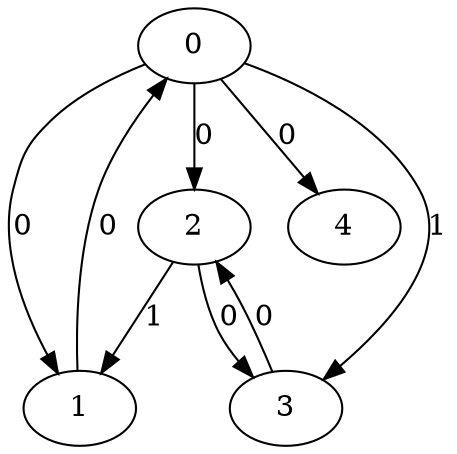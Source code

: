 // Source:676 Canonical: -1 0 0 1 0 0 -1 -1 -1 -1 -1 1 -1 0 -1 -1 -1 0 -1 -1 -1 -1 -1 -1 -1
digraph HRA_from_676_graph_000 {
  0 -> 1 [label="0"];
  0 -> 2 [label="0"];
  0 -> 3 [label="1"];
  1 -> 0 [label="0"];
  2 -> 1 [label="1"];
  2 -> 3 [label="0"];
  3 -> 2 [label="0"];
  0 -> 4 [label="0"];
}

// Source:676 Canonical: -1 0 0 1 0 0 -1 -1 -1 -1 -1 1 -1 0 -1 -1 -1 0 -1 -1 0 -1 -1 -1 -1
digraph HRA_from_676_graph_001 {
  0 -> 1 [label="0"];
  0 -> 2 [label="0"];
  0 -> 3 [label="1"];
  1 -> 0 [label="0"];
  2 -> 1 [label="1"];
  2 -> 3 [label="0"];
  3 -> 2 [label="0"];
  0 -> 4 [label="0"];
  4 -> 0 [label="0"];
}

// Source:676 Canonical: -1 0 0 1 -1 0 -1 -1 -1 0 -1 1 -1 0 -1 -1 -1 0 -1 -1 -1 -1 -1 -1 -1
digraph HRA_from_676_graph_002 {
  0 -> 1 [label="0"];
  0 -> 2 [label="0"];
  0 -> 3 [label="1"];
  1 -> 0 [label="0"];
  2 -> 1 [label="1"];
  2 -> 3 [label="0"];
  3 -> 2 [label="0"];
  1 -> 4 [label="0"];
}

// Source:676 Canonical: -1 0 0 1 0 0 -1 -1 -1 0 -1 1 -1 0 -1 -1 -1 0 -1 -1 -1 -1 -1 -1 -1
digraph HRA_from_676_graph_003 {
  0 -> 1 [label="0"];
  0 -> 2 [label="0"];
  0 -> 3 [label="1"];
  1 -> 0 [label="0"];
  2 -> 1 [label="1"];
  2 -> 3 [label="0"];
  3 -> 2 [label="0"];
  0 -> 4 [label="0"];
  1 -> 4 [label="0"];
}

// Source:676 Canonical: -1 0 0 1 -1 0 -1 -1 -1 0 -1 1 -1 0 -1 -1 -1 0 -1 -1 0 -1 -1 -1 -1
digraph HRA_from_676_graph_004 {
  0 -> 1 [label="0"];
  0 -> 2 [label="0"];
  0 -> 3 [label="1"];
  1 -> 0 [label="0"];
  2 -> 1 [label="1"];
  2 -> 3 [label="0"];
  3 -> 2 [label="0"];
  4 -> 0 [label="0"];
  1 -> 4 [label="0"];
}

// Source:676 Canonical: -1 0 0 1 0 0 -1 -1 -1 0 -1 1 -1 0 -1 -1 -1 0 -1 -1 0 -1 -1 -1 -1
digraph HRA_from_676_graph_005 {
  0 -> 1 [label="0"];
  0 -> 2 [label="0"];
  0 -> 3 [label="1"];
  1 -> 0 [label="0"];
  2 -> 1 [label="1"];
  2 -> 3 [label="0"];
  3 -> 2 [label="0"];
  0 -> 4 [label="0"];
  4 -> 0 [label="0"];
  1 -> 4 [label="0"];
}

// Source:676 Canonical: -1 0 0 1 0 0 -1 -1 -1 -1 -1 1 -1 0 -1 -1 -1 0 -1 -1 -1 0 -1 -1 -1
digraph HRA_from_676_graph_006 {
  0 -> 1 [label="0"];
  0 -> 2 [label="0"];
  0 -> 3 [label="1"];
  1 -> 0 [label="0"];
  2 -> 1 [label="1"];
  2 -> 3 [label="0"];
  3 -> 2 [label="0"];
  0 -> 4 [label="0"];
  4 -> 1 [label="0"];
}

// Source:676 Canonical: -1 0 0 1 0 0 -1 -1 -1 -1 -1 1 -1 0 -1 -1 -1 0 -1 -1 0 0 -1 -1 -1
digraph HRA_from_676_graph_007 {
  0 -> 1 [label="0"];
  0 -> 2 [label="0"];
  0 -> 3 [label="1"];
  1 -> 0 [label="0"];
  2 -> 1 [label="1"];
  2 -> 3 [label="0"];
  3 -> 2 [label="0"];
  0 -> 4 [label="0"];
  4 -> 0 [label="0"];
  4 -> 1 [label="0"];
}

// Source:676 Canonical: -1 0 0 1 -1 0 -1 -1 -1 0 -1 1 -1 0 -1 -1 -1 0 -1 -1 -1 0 -1 -1 -1
digraph HRA_from_676_graph_008 {
  0 -> 1 [label="0"];
  0 -> 2 [label="0"];
  0 -> 3 [label="1"];
  1 -> 0 [label="0"];
  2 -> 1 [label="1"];
  2 -> 3 [label="0"];
  3 -> 2 [label="0"];
  1 -> 4 [label="0"];
  4 -> 1 [label="0"];
}

// Source:676 Canonical: -1 0 0 1 0 0 -1 -1 -1 0 -1 1 -1 0 -1 -1 -1 0 -1 -1 -1 0 -1 -1 -1
digraph HRA_from_676_graph_009 {
  0 -> 1 [label="0"];
  0 -> 2 [label="0"];
  0 -> 3 [label="1"];
  1 -> 0 [label="0"];
  2 -> 1 [label="1"];
  2 -> 3 [label="0"];
  3 -> 2 [label="0"];
  0 -> 4 [label="0"];
  1 -> 4 [label="0"];
  4 -> 1 [label="0"];
}

// Source:676 Canonical: -1 0 0 1 -1 0 -1 -1 -1 0 -1 1 -1 0 -1 -1 -1 0 -1 -1 0 0 -1 -1 -1
digraph HRA_from_676_graph_010 {
  0 -> 1 [label="0"];
  0 -> 2 [label="0"];
  0 -> 3 [label="1"];
  1 -> 0 [label="0"];
  2 -> 1 [label="1"];
  2 -> 3 [label="0"];
  3 -> 2 [label="0"];
  4 -> 0 [label="0"];
  1 -> 4 [label="0"];
  4 -> 1 [label="0"];
}

// Source:676 Canonical: -1 0 0 1 0 0 -1 -1 -1 0 -1 1 -1 0 -1 -1 -1 0 -1 -1 0 0 -1 -1 -1
digraph HRA_from_676_graph_011 {
  0 -> 1 [label="0"];
  0 -> 2 [label="0"];
  0 -> 3 [label="1"];
  1 -> 0 [label="0"];
  2 -> 1 [label="1"];
  2 -> 3 [label="0"];
  3 -> 2 [label="0"];
  0 -> 4 [label="0"];
  4 -> 0 [label="0"];
  1 -> 4 [label="0"];
  4 -> 1 [label="0"];
}

// Source:676 Canonical: -1 0 0 1 -1 0 -1 -1 -1 -1 -1 1 -1 0 0 -1 -1 0 -1 -1 -1 -1 -1 -1 -1
digraph HRA_from_676_graph_012 {
  0 -> 1 [label="0"];
  0 -> 2 [label="0"];
  0 -> 3 [label="1"];
  1 -> 0 [label="0"];
  2 -> 1 [label="1"];
  2 -> 3 [label="0"];
  3 -> 2 [label="0"];
  2 -> 4 [label="0"];
}

// Source:676 Canonical: -1 0 0 1 0 0 -1 -1 -1 -1 -1 1 -1 0 0 -1 -1 0 -1 -1 -1 -1 -1 -1 -1
digraph HRA_from_676_graph_013 {
  0 -> 1 [label="0"];
  0 -> 2 [label="0"];
  0 -> 3 [label="1"];
  1 -> 0 [label="0"];
  2 -> 1 [label="1"];
  2 -> 3 [label="0"];
  3 -> 2 [label="0"];
  0 -> 4 [label="0"];
  2 -> 4 [label="0"];
}

// Source:676 Canonical: -1 0 0 1 -1 0 -1 -1 -1 -1 -1 1 -1 0 0 -1 -1 0 -1 -1 0 -1 -1 -1 -1
digraph HRA_from_676_graph_014 {
  0 -> 1 [label="0"];
  0 -> 2 [label="0"];
  0 -> 3 [label="1"];
  1 -> 0 [label="0"];
  2 -> 1 [label="1"];
  2 -> 3 [label="0"];
  3 -> 2 [label="0"];
  4 -> 0 [label="0"];
  2 -> 4 [label="0"];
}

// Source:676 Canonical: -1 0 0 1 0 0 -1 -1 -1 -1 -1 1 -1 0 0 -1 -1 0 -1 -1 0 -1 -1 -1 -1
digraph HRA_from_676_graph_015 {
  0 -> 1 [label="0"];
  0 -> 2 [label="0"];
  0 -> 3 [label="1"];
  1 -> 0 [label="0"];
  2 -> 1 [label="1"];
  2 -> 3 [label="0"];
  3 -> 2 [label="0"];
  0 -> 4 [label="0"];
  4 -> 0 [label="0"];
  2 -> 4 [label="0"];
}

// Source:676 Canonical: -1 0 0 1 -1 0 -1 -1 -1 0 -1 1 -1 0 0 -1 -1 0 -1 -1 -1 -1 -1 -1 -1
digraph HRA_from_676_graph_016 {
  0 -> 1 [label="0"];
  0 -> 2 [label="0"];
  0 -> 3 [label="1"];
  1 -> 0 [label="0"];
  2 -> 1 [label="1"];
  2 -> 3 [label="0"];
  3 -> 2 [label="0"];
  1 -> 4 [label="0"];
  2 -> 4 [label="0"];
}

// Source:676 Canonical: -1 0 0 1 0 0 -1 -1 -1 0 -1 1 -1 0 0 -1 -1 0 -1 -1 -1 -1 -1 -1 -1
digraph HRA_from_676_graph_017 {
  0 -> 1 [label="0"];
  0 -> 2 [label="0"];
  0 -> 3 [label="1"];
  1 -> 0 [label="0"];
  2 -> 1 [label="1"];
  2 -> 3 [label="0"];
  3 -> 2 [label="0"];
  0 -> 4 [label="0"];
  1 -> 4 [label="0"];
  2 -> 4 [label="0"];
}

// Source:676 Canonical: -1 0 0 1 -1 0 -1 -1 -1 0 -1 1 -1 0 0 -1 -1 0 -1 -1 0 -1 -1 -1 -1
digraph HRA_from_676_graph_018 {
  0 -> 1 [label="0"];
  0 -> 2 [label="0"];
  0 -> 3 [label="1"];
  1 -> 0 [label="0"];
  2 -> 1 [label="1"];
  2 -> 3 [label="0"];
  3 -> 2 [label="0"];
  4 -> 0 [label="0"];
  1 -> 4 [label="0"];
  2 -> 4 [label="0"];
}

// Source:676 Canonical: -1 0 0 1 0 0 -1 -1 -1 0 -1 1 -1 0 0 -1 -1 0 -1 -1 0 -1 -1 -1 -1
digraph HRA_from_676_graph_019 {
  0 -> 1 [label="0"];
  0 -> 2 [label="0"];
  0 -> 3 [label="1"];
  1 -> 0 [label="0"];
  2 -> 1 [label="1"];
  2 -> 3 [label="0"];
  3 -> 2 [label="0"];
  0 -> 4 [label="0"];
  4 -> 0 [label="0"];
  1 -> 4 [label="0"];
  2 -> 4 [label="0"];
}

// Source:676 Canonical: -1 0 0 1 -1 0 -1 -1 -1 -1 -1 1 -1 0 0 -1 -1 0 -1 -1 -1 0 -1 -1 -1
digraph HRA_from_676_graph_020 {
  0 -> 1 [label="0"];
  0 -> 2 [label="0"];
  0 -> 3 [label="1"];
  1 -> 0 [label="0"];
  2 -> 1 [label="1"];
  2 -> 3 [label="0"];
  3 -> 2 [label="0"];
  4 -> 1 [label="0"];
  2 -> 4 [label="0"];
}

// Source:676 Canonical: -1 0 0 1 0 0 -1 -1 -1 -1 -1 1 -1 0 0 -1 -1 0 -1 -1 -1 0 -1 -1 -1
digraph HRA_from_676_graph_021 {
  0 -> 1 [label="0"];
  0 -> 2 [label="0"];
  0 -> 3 [label="1"];
  1 -> 0 [label="0"];
  2 -> 1 [label="1"];
  2 -> 3 [label="0"];
  3 -> 2 [label="0"];
  0 -> 4 [label="0"];
  4 -> 1 [label="0"];
  2 -> 4 [label="0"];
}

// Source:676 Canonical: -1 0 0 1 -1 0 -1 -1 -1 -1 -1 1 -1 0 0 -1 -1 0 -1 -1 0 0 -1 -1 -1
digraph HRA_from_676_graph_022 {
  0 -> 1 [label="0"];
  0 -> 2 [label="0"];
  0 -> 3 [label="1"];
  1 -> 0 [label="0"];
  2 -> 1 [label="1"];
  2 -> 3 [label="0"];
  3 -> 2 [label="0"];
  4 -> 0 [label="0"];
  4 -> 1 [label="0"];
  2 -> 4 [label="0"];
}

// Source:676 Canonical: -1 0 0 1 0 0 -1 -1 -1 -1 -1 1 -1 0 0 -1 -1 0 -1 -1 0 0 -1 -1 -1
digraph HRA_from_676_graph_023 {
  0 -> 1 [label="0"];
  0 -> 2 [label="0"];
  0 -> 3 [label="1"];
  1 -> 0 [label="0"];
  2 -> 1 [label="1"];
  2 -> 3 [label="0"];
  3 -> 2 [label="0"];
  0 -> 4 [label="0"];
  4 -> 0 [label="0"];
  4 -> 1 [label="0"];
  2 -> 4 [label="0"];
}

// Source:676 Canonical: -1 0 0 1 -1 0 -1 -1 -1 0 -1 1 -1 0 0 -1 -1 0 -1 -1 -1 0 -1 -1 -1
digraph HRA_from_676_graph_024 {
  0 -> 1 [label="0"];
  0 -> 2 [label="0"];
  0 -> 3 [label="1"];
  1 -> 0 [label="0"];
  2 -> 1 [label="1"];
  2 -> 3 [label="0"];
  3 -> 2 [label="0"];
  1 -> 4 [label="0"];
  4 -> 1 [label="0"];
  2 -> 4 [label="0"];
}

// Source:676 Canonical: -1 0 0 1 0 0 -1 -1 -1 0 -1 1 -1 0 0 -1 -1 0 -1 -1 -1 0 -1 -1 -1
digraph HRA_from_676_graph_025 {
  0 -> 1 [label="0"];
  0 -> 2 [label="0"];
  0 -> 3 [label="1"];
  1 -> 0 [label="0"];
  2 -> 1 [label="1"];
  2 -> 3 [label="0"];
  3 -> 2 [label="0"];
  0 -> 4 [label="0"];
  1 -> 4 [label="0"];
  4 -> 1 [label="0"];
  2 -> 4 [label="0"];
}

// Source:676 Canonical: -1 0 0 1 -1 0 -1 -1 -1 0 -1 1 -1 0 0 -1 -1 0 -1 -1 0 0 -1 -1 -1
digraph HRA_from_676_graph_026 {
  0 -> 1 [label="0"];
  0 -> 2 [label="0"];
  0 -> 3 [label="1"];
  1 -> 0 [label="0"];
  2 -> 1 [label="1"];
  2 -> 3 [label="0"];
  3 -> 2 [label="0"];
  4 -> 0 [label="0"];
  1 -> 4 [label="0"];
  4 -> 1 [label="0"];
  2 -> 4 [label="0"];
}

// Source:676 Canonical: -1 0 0 1 0 0 -1 -1 -1 0 -1 1 -1 0 0 -1 -1 0 -1 -1 0 0 -1 -1 -1
digraph HRA_from_676_graph_027 {
  0 -> 1 [label="0"];
  0 -> 2 [label="0"];
  0 -> 3 [label="1"];
  1 -> 0 [label="0"];
  2 -> 1 [label="1"];
  2 -> 3 [label="0"];
  3 -> 2 [label="0"];
  0 -> 4 [label="0"];
  4 -> 0 [label="0"];
  1 -> 4 [label="0"];
  4 -> 1 [label="0"];
  2 -> 4 [label="0"];
}

// Source:676 Canonical: -1 0 0 1 0 0 -1 -1 -1 -1 -1 1 -1 0 -1 -1 -1 0 -1 -1 -1 -1 0 -1 -1
digraph HRA_from_676_graph_028 {
  0 -> 1 [label="0"];
  0 -> 2 [label="0"];
  0 -> 3 [label="1"];
  1 -> 0 [label="0"];
  2 -> 1 [label="1"];
  2 -> 3 [label="0"];
  3 -> 2 [label="0"];
  0 -> 4 [label="0"];
  4 -> 2 [label="0"];
}

// Source:676 Canonical: -1 0 0 1 0 0 -1 -1 -1 -1 -1 1 -1 0 -1 -1 -1 0 -1 -1 0 -1 0 -1 -1
digraph HRA_from_676_graph_029 {
  0 -> 1 [label="0"];
  0 -> 2 [label="0"];
  0 -> 3 [label="1"];
  1 -> 0 [label="0"];
  2 -> 1 [label="1"];
  2 -> 3 [label="0"];
  3 -> 2 [label="0"];
  0 -> 4 [label="0"];
  4 -> 0 [label="0"];
  4 -> 2 [label="0"];
}

// Source:676 Canonical: -1 0 0 1 -1 0 -1 -1 -1 0 -1 1 -1 0 -1 -1 -1 0 -1 -1 -1 -1 0 -1 -1
digraph HRA_from_676_graph_030 {
  0 -> 1 [label="0"];
  0 -> 2 [label="0"];
  0 -> 3 [label="1"];
  1 -> 0 [label="0"];
  2 -> 1 [label="1"];
  2 -> 3 [label="0"];
  3 -> 2 [label="0"];
  1 -> 4 [label="0"];
  4 -> 2 [label="0"];
}

// Source:676 Canonical: -1 0 0 1 0 0 -1 -1 -1 0 -1 1 -1 0 -1 -1 -1 0 -1 -1 -1 -1 0 -1 -1
digraph HRA_from_676_graph_031 {
  0 -> 1 [label="0"];
  0 -> 2 [label="0"];
  0 -> 3 [label="1"];
  1 -> 0 [label="0"];
  2 -> 1 [label="1"];
  2 -> 3 [label="0"];
  3 -> 2 [label="0"];
  0 -> 4 [label="0"];
  1 -> 4 [label="0"];
  4 -> 2 [label="0"];
}

// Source:676 Canonical: -1 0 0 1 -1 0 -1 -1 -1 0 -1 1 -1 0 -1 -1 -1 0 -1 -1 0 -1 0 -1 -1
digraph HRA_from_676_graph_032 {
  0 -> 1 [label="0"];
  0 -> 2 [label="0"];
  0 -> 3 [label="1"];
  1 -> 0 [label="0"];
  2 -> 1 [label="1"];
  2 -> 3 [label="0"];
  3 -> 2 [label="0"];
  4 -> 0 [label="0"];
  1 -> 4 [label="0"];
  4 -> 2 [label="0"];
}

// Source:676 Canonical: -1 0 0 1 0 0 -1 -1 -1 0 -1 1 -1 0 -1 -1 -1 0 -1 -1 0 -1 0 -1 -1
digraph HRA_from_676_graph_033 {
  0 -> 1 [label="0"];
  0 -> 2 [label="0"];
  0 -> 3 [label="1"];
  1 -> 0 [label="0"];
  2 -> 1 [label="1"];
  2 -> 3 [label="0"];
  3 -> 2 [label="0"];
  0 -> 4 [label="0"];
  4 -> 0 [label="0"];
  1 -> 4 [label="0"];
  4 -> 2 [label="0"];
}

// Source:676 Canonical: -1 0 0 1 0 0 -1 -1 -1 -1 -1 1 -1 0 -1 -1 -1 0 -1 -1 -1 0 0 -1 -1
digraph HRA_from_676_graph_034 {
  0 -> 1 [label="0"];
  0 -> 2 [label="0"];
  0 -> 3 [label="1"];
  1 -> 0 [label="0"];
  2 -> 1 [label="1"];
  2 -> 3 [label="0"];
  3 -> 2 [label="0"];
  0 -> 4 [label="0"];
  4 -> 1 [label="0"];
  4 -> 2 [label="0"];
}

// Source:676 Canonical: -1 0 0 1 0 0 -1 -1 -1 -1 -1 1 -1 0 -1 -1 -1 0 -1 -1 0 0 0 -1 -1
digraph HRA_from_676_graph_035 {
  0 -> 1 [label="0"];
  0 -> 2 [label="0"];
  0 -> 3 [label="1"];
  1 -> 0 [label="0"];
  2 -> 1 [label="1"];
  2 -> 3 [label="0"];
  3 -> 2 [label="0"];
  0 -> 4 [label="0"];
  4 -> 0 [label="0"];
  4 -> 1 [label="0"];
  4 -> 2 [label="0"];
}

// Source:676 Canonical: -1 0 0 1 -1 0 -1 -1 -1 0 -1 1 -1 0 -1 -1 -1 0 -1 -1 -1 0 0 -1 -1
digraph HRA_from_676_graph_036 {
  0 -> 1 [label="0"];
  0 -> 2 [label="0"];
  0 -> 3 [label="1"];
  1 -> 0 [label="0"];
  2 -> 1 [label="1"];
  2 -> 3 [label="0"];
  3 -> 2 [label="0"];
  1 -> 4 [label="0"];
  4 -> 1 [label="0"];
  4 -> 2 [label="0"];
}

// Source:676 Canonical: -1 0 0 1 0 0 -1 -1 -1 0 -1 1 -1 0 -1 -1 -1 0 -1 -1 -1 0 0 -1 -1
digraph HRA_from_676_graph_037 {
  0 -> 1 [label="0"];
  0 -> 2 [label="0"];
  0 -> 3 [label="1"];
  1 -> 0 [label="0"];
  2 -> 1 [label="1"];
  2 -> 3 [label="0"];
  3 -> 2 [label="0"];
  0 -> 4 [label="0"];
  1 -> 4 [label="0"];
  4 -> 1 [label="0"];
  4 -> 2 [label="0"];
}

// Source:676 Canonical: -1 0 0 1 -1 0 -1 -1 -1 0 -1 1 -1 0 -1 -1 -1 0 -1 -1 0 0 0 -1 -1
digraph HRA_from_676_graph_038 {
  0 -> 1 [label="0"];
  0 -> 2 [label="0"];
  0 -> 3 [label="1"];
  1 -> 0 [label="0"];
  2 -> 1 [label="1"];
  2 -> 3 [label="0"];
  3 -> 2 [label="0"];
  4 -> 0 [label="0"];
  1 -> 4 [label="0"];
  4 -> 1 [label="0"];
  4 -> 2 [label="0"];
}

// Source:676 Canonical: -1 0 0 1 0 0 -1 -1 -1 0 -1 1 -1 0 -1 -1 -1 0 -1 -1 0 0 0 -1 -1
digraph HRA_from_676_graph_039 {
  0 -> 1 [label="0"];
  0 -> 2 [label="0"];
  0 -> 3 [label="1"];
  1 -> 0 [label="0"];
  2 -> 1 [label="1"];
  2 -> 3 [label="0"];
  3 -> 2 [label="0"];
  0 -> 4 [label="0"];
  4 -> 0 [label="0"];
  1 -> 4 [label="0"];
  4 -> 1 [label="0"];
  4 -> 2 [label="0"];
}

// Source:676 Canonical: -1 0 0 1 -1 0 -1 -1 -1 -1 -1 1 -1 0 0 -1 -1 0 -1 -1 -1 -1 0 -1 -1
digraph HRA_from_676_graph_040 {
  0 -> 1 [label="0"];
  0 -> 2 [label="0"];
  0 -> 3 [label="1"];
  1 -> 0 [label="0"];
  2 -> 1 [label="1"];
  2 -> 3 [label="0"];
  3 -> 2 [label="0"];
  2 -> 4 [label="0"];
  4 -> 2 [label="0"];
}

// Source:676 Canonical: -1 0 0 1 0 0 -1 -1 -1 -1 -1 1 -1 0 0 -1 -1 0 -1 -1 -1 -1 0 -1 -1
digraph HRA_from_676_graph_041 {
  0 -> 1 [label="0"];
  0 -> 2 [label="0"];
  0 -> 3 [label="1"];
  1 -> 0 [label="0"];
  2 -> 1 [label="1"];
  2 -> 3 [label="0"];
  3 -> 2 [label="0"];
  0 -> 4 [label="0"];
  2 -> 4 [label="0"];
  4 -> 2 [label="0"];
}

// Source:676 Canonical: -1 0 0 1 -1 0 -1 -1 -1 -1 -1 1 -1 0 0 -1 -1 0 -1 -1 0 -1 0 -1 -1
digraph HRA_from_676_graph_042 {
  0 -> 1 [label="0"];
  0 -> 2 [label="0"];
  0 -> 3 [label="1"];
  1 -> 0 [label="0"];
  2 -> 1 [label="1"];
  2 -> 3 [label="0"];
  3 -> 2 [label="0"];
  4 -> 0 [label="0"];
  2 -> 4 [label="0"];
  4 -> 2 [label="0"];
}

// Source:676 Canonical: -1 0 0 1 0 0 -1 -1 -1 -1 -1 1 -1 0 0 -1 -1 0 -1 -1 0 -1 0 -1 -1
digraph HRA_from_676_graph_043 {
  0 -> 1 [label="0"];
  0 -> 2 [label="0"];
  0 -> 3 [label="1"];
  1 -> 0 [label="0"];
  2 -> 1 [label="1"];
  2 -> 3 [label="0"];
  3 -> 2 [label="0"];
  0 -> 4 [label="0"];
  4 -> 0 [label="0"];
  2 -> 4 [label="0"];
  4 -> 2 [label="0"];
}

// Source:676 Canonical: -1 0 0 1 -1 0 -1 -1 -1 0 -1 1 -1 0 0 -1 -1 0 -1 -1 -1 -1 0 -1 -1
digraph HRA_from_676_graph_044 {
  0 -> 1 [label="0"];
  0 -> 2 [label="0"];
  0 -> 3 [label="1"];
  1 -> 0 [label="0"];
  2 -> 1 [label="1"];
  2 -> 3 [label="0"];
  3 -> 2 [label="0"];
  1 -> 4 [label="0"];
  2 -> 4 [label="0"];
  4 -> 2 [label="0"];
}

// Source:676 Canonical: -1 0 0 1 0 0 -1 -1 -1 0 -1 1 -1 0 0 -1 -1 0 -1 -1 -1 -1 0 -1 -1
digraph HRA_from_676_graph_045 {
  0 -> 1 [label="0"];
  0 -> 2 [label="0"];
  0 -> 3 [label="1"];
  1 -> 0 [label="0"];
  2 -> 1 [label="1"];
  2 -> 3 [label="0"];
  3 -> 2 [label="0"];
  0 -> 4 [label="0"];
  1 -> 4 [label="0"];
  2 -> 4 [label="0"];
  4 -> 2 [label="0"];
}

// Source:676 Canonical: -1 0 0 1 -1 0 -1 -1 -1 0 -1 1 -1 0 0 -1 -1 0 -1 -1 0 -1 0 -1 -1
digraph HRA_from_676_graph_046 {
  0 -> 1 [label="0"];
  0 -> 2 [label="0"];
  0 -> 3 [label="1"];
  1 -> 0 [label="0"];
  2 -> 1 [label="1"];
  2 -> 3 [label="0"];
  3 -> 2 [label="0"];
  4 -> 0 [label="0"];
  1 -> 4 [label="0"];
  2 -> 4 [label="0"];
  4 -> 2 [label="0"];
}

// Source:676 Canonical: -1 0 0 1 0 0 -1 -1 -1 0 -1 1 -1 0 0 -1 -1 0 -1 -1 0 -1 0 -1 -1
digraph HRA_from_676_graph_047 {
  0 -> 1 [label="0"];
  0 -> 2 [label="0"];
  0 -> 3 [label="1"];
  1 -> 0 [label="0"];
  2 -> 1 [label="1"];
  2 -> 3 [label="0"];
  3 -> 2 [label="0"];
  0 -> 4 [label="0"];
  4 -> 0 [label="0"];
  1 -> 4 [label="0"];
  2 -> 4 [label="0"];
  4 -> 2 [label="0"];
}

// Source:676 Canonical: -1 0 0 1 -1 0 -1 -1 -1 -1 -1 1 -1 0 0 -1 -1 0 -1 -1 -1 0 0 -1 -1
digraph HRA_from_676_graph_048 {
  0 -> 1 [label="0"];
  0 -> 2 [label="0"];
  0 -> 3 [label="1"];
  1 -> 0 [label="0"];
  2 -> 1 [label="1"];
  2 -> 3 [label="0"];
  3 -> 2 [label="0"];
  4 -> 1 [label="0"];
  2 -> 4 [label="0"];
  4 -> 2 [label="0"];
}

// Source:676 Canonical: -1 0 0 1 0 0 -1 -1 -1 -1 -1 1 -1 0 0 -1 -1 0 -1 -1 -1 0 0 -1 -1
digraph HRA_from_676_graph_049 {
  0 -> 1 [label="0"];
  0 -> 2 [label="0"];
  0 -> 3 [label="1"];
  1 -> 0 [label="0"];
  2 -> 1 [label="1"];
  2 -> 3 [label="0"];
  3 -> 2 [label="0"];
  0 -> 4 [label="0"];
  4 -> 1 [label="0"];
  2 -> 4 [label="0"];
  4 -> 2 [label="0"];
}

// Source:676 Canonical: -1 0 0 1 -1 0 -1 -1 -1 -1 -1 1 -1 0 0 -1 -1 0 -1 -1 0 0 0 -1 -1
digraph HRA_from_676_graph_050 {
  0 -> 1 [label="0"];
  0 -> 2 [label="0"];
  0 -> 3 [label="1"];
  1 -> 0 [label="0"];
  2 -> 1 [label="1"];
  2 -> 3 [label="0"];
  3 -> 2 [label="0"];
  4 -> 0 [label="0"];
  4 -> 1 [label="0"];
  2 -> 4 [label="0"];
  4 -> 2 [label="0"];
}

// Source:676 Canonical: -1 0 0 1 0 0 -1 -1 -1 -1 -1 1 -1 0 0 -1 -1 0 -1 -1 0 0 0 -1 -1
digraph HRA_from_676_graph_051 {
  0 -> 1 [label="0"];
  0 -> 2 [label="0"];
  0 -> 3 [label="1"];
  1 -> 0 [label="0"];
  2 -> 1 [label="1"];
  2 -> 3 [label="0"];
  3 -> 2 [label="0"];
  0 -> 4 [label="0"];
  4 -> 0 [label="0"];
  4 -> 1 [label="0"];
  2 -> 4 [label="0"];
  4 -> 2 [label="0"];
}

// Source:676 Canonical: -1 0 0 1 -1 0 -1 -1 -1 0 -1 1 -1 0 0 -1 -1 0 -1 -1 -1 0 0 -1 -1
digraph HRA_from_676_graph_052 {
  0 -> 1 [label="0"];
  0 -> 2 [label="0"];
  0 -> 3 [label="1"];
  1 -> 0 [label="0"];
  2 -> 1 [label="1"];
  2 -> 3 [label="0"];
  3 -> 2 [label="0"];
  1 -> 4 [label="0"];
  4 -> 1 [label="0"];
  2 -> 4 [label="0"];
  4 -> 2 [label="0"];
}

// Source:676 Canonical: -1 0 0 1 0 0 -1 -1 -1 0 -1 1 -1 0 0 -1 -1 0 -1 -1 -1 0 0 -1 -1
digraph HRA_from_676_graph_053 {
  0 -> 1 [label="0"];
  0 -> 2 [label="0"];
  0 -> 3 [label="1"];
  1 -> 0 [label="0"];
  2 -> 1 [label="1"];
  2 -> 3 [label="0"];
  3 -> 2 [label="0"];
  0 -> 4 [label="0"];
  1 -> 4 [label="0"];
  4 -> 1 [label="0"];
  2 -> 4 [label="0"];
  4 -> 2 [label="0"];
}

// Source:676 Canonical: -1 0 0 1 -1 0 -1 -1 -1 0 -1 1 -1 0 0 -1 -1 0 -1 -1 0 0 0 -1 -1
digraph HRA_from_676_graph_054 {
  0 -> 1 [label="0"];
  0 -> 2 [label="0"];
  0 -> 3 [label="1"];
  1 -> 0 [label="0"];
  2 -> 1 [label="1"];
  2 -> 3 [label="0"];
  3 -> 2 [label="0"];
  4 -> 0 [label="0"];
  1 -> 4 [label="0"];
  4 -> 1 [label="0"];
  2 -> 4 [label="0"];
  4 -> 2 [label="0"];
}

// Source:676 Canonical: -1 0 0 1 0 0 -1 -1 -1 0 -1 1 -1 0 0 -1 -1 0 -1 -1 0 0 0 -1 -1
digraph HRA_from_676_graph_055 {
  0 -> 1 [label="0"];
  0 -> 2 [label="0"];
  0 -> 3 [label="1"];
  1 -> 0 [label="0"];
  2 -> 1 [label="1"];
  2 -> 3 [label="0"];
  3 -> 2 [label="0"];
  0 -> 4 [label="0"];
  4 -> 0 [label="0"];
  1 -> 4 [label="0"];
  4 -> 1 [label="0"];
  2 -> 4 [label="0"];
  4 -> 2 [label="0"];
}

// Source:676 Canonical: -1 0 0 1 -1 0 -1 -1 -1 -1 -1 1 -1 0 -1 -1 -1 0 -1 0 -1 -1 -1 -1 -1
digraph HRA_from_676_graph_056 {
  0 -> 1 [label="0"];
  0 -> 2 [label="0"];
  0 -> 3 [label="1"];
  1 -> 0 [label="0"];
  2 -> 1 [label="1"];
  2 -> 3 [label="0"];
  3 -> 2 [label="0"];
  3 -> 4 [label="0"];
}

// Source:676 Canonical: -1 0 0 1 0 0 -1 -1 -1 -1 -1 1 -1 0 -1 -1 -1 0 -1 0 -1 -1 -1 -1 -1
digraph HRA_from_676_graph_057 {
  0 -> 1 [label="0"];
  0 -> 2 [label="0"];
  0 -> 3 [label="1"];
  1 -> 0 [label="0"];
  2 -> 1 [label="1"];
  2 -> 3 [label="0"];
  3 -> 2 [label="0"];
  0 -> 4 [label="0"];
  3 -> 4 [label="0"];
}

// Source:676 Canonical: -1 0 0 1 -1 0 -1 -1 -1 -1 -1 1 -1 0 -1 -1 -1 0 -1 0 0 -1 -1 -1 -1
digraph HRA_from_676_graph_058 {
  0 -> 1 [label="0"];
  0 -> 2 [label="0"];
  0 -> 3 [label="1"];
  1 -> 0 [label="0"];
  2 -> 1 [label="1"];
  2 -> 3 [label="0"];
  3 -> 2 [label="0"];
  4 -> 0 [label="0"];
  3 -> 4 [label="0"];
}

// Source:676 Canonical: -1 0 0 1 0 0 -1 -1 -1 -1 -1 1 -1 0 -1 -1 -1 0 -1 0 0 -1 -1 -1 -1
digraph HRA_from_676_graph_059 {
  0 -> 1 [label="0"];
  0 -> 2 [label="0"];
  0 -> 3 [label="1"];
  1 -> 0 [label="0"];
  2 -> 1 [label="1"];
  2 -> 3 [label="0"];
  3 -> 2 [label="0"];
  0 -> 4 [label="0"];
  4 -> 0 [label="0"];
  3 -> 4 [label="0"];
}

// Source:676 Canonical: -1 0 0 1 -1 0 -1 -1 -1 0 -1 1 -1 0 -1 -1 -1 0 -1 0 -1 -1 -1 -1 -1
digraph HRA_from_676_graph_060 {
  0 -> 1 [label="0"];
  0 -> 2 [label="0"];
  0 -> 3 [label="1"];
  1 -> 0 [label="0"];
  2 -> 1 [label="1"];
  2 -> 3 [label="0"];
  3 -> 2 [label="0"];
  1 -> 4 [label="0"];
  3 -> 4 [label="0"];
}

// Source:676 Canonical: -1 0 0 1 0 0 -1 -1 -1 0 -1 1 -1 0 -1 -1 -1 0 -1 0 -1 -1 -1 -1 -1
digraph HRA_from_676_graph_061 {
  0 -> 1 [label="0"];
  0 -> 2 [label="0"];
  0 -> 3 [label="1"];
  1 -> 0 [label="0"];
  2 -> 1 [label="1"];
  2 -> 3 [label="0"];
  3 -> 2 [label="0"];
  0 -> 4 [label="0"];
  1 -> 4 [label="0"];
  3 -> 4 [label="0"];
}

// Source:676 Canonical: -1 0 0 1 -1 0 -1 -1 -1 0 -1 1 -1 0 -1 -1 -1 0 -1 0 0 -1 -1 -1 -1
digraph HRA_from_676_graph_062 {
  0 -> 1 [label="0"];
  0 -> 2 [label="0"];
  0 -> 3 [label="1"];
  1 -> 0 [label="0"];
  2 -> 1 [label="1"];
  2 -> 3 [label="0"];
  3 -> 2 [label="0"];
  4 -> 0 [label="0"];
  1 -> 4 [label="0"];
  3 -> 4 [label="0"];
}

// Source:676 Canonical: -1 0 0 1 0 0 -1 -1 -1 0 -1 1 -1 0 -1 -1 -1 0 -1 0 0 -1 -1 -1 -1
digraph HRA_from_676_graph_063 {
  0 -> 1 [label="0"];
  0 -> 2 [label="0"];
  0 -> 3 [label="1"];
  1 -> 0 [label="0"];
  2 -> 1 [label="1"];
  2 -> 3 [label="0"];
  3 -> 2 [label="0"];
  0 -> 4 [label="0"];
  4 -> 0 [label="0"];
  1 -> 4 [label="0"];
  3 -> 4 [label="0"];
}

// Source:676 Canonical: -1 0 0 1 -1 0 -1 -1 -1 -1 -1 1 -1 0 -1 -1 -1 0 -1 0 -1 0 -1 -1 -1
digraph HRA_from_676_graph_064 {
  0 -> 1 [label="0"];
  0 -> 2 [label="0"];
  0 -> 3 [label="1"];
  1 -> 0 [label="0"];
  2 -> 1 [label="1"];
  2 -> 3 [label="0"];
  3 -> 2 [label="0"];
  4 -> 1 [label="0"];
  3 -> 4 [label="0"];
}

// Source:676 Canonical: -1 0 0 1 0 0 -1 -1 -1 -1 -1 1 -1 0 -1 -1 -1 0 -1 0 -1 0 -1 -1 -1
digraph HRA_from_676_graph_065 {
  0 -> 1 [label="0"];
  0 -> 2 [label="0"];
  0 -> 3 [label="1"];
  1 -> 0 [label="0"];
  2 -> 1 [label="1"];
  2 -> 3 [label="0"];
  3 -> 2 [label="0"];
  0 -> 4 [label="0"];
  4 -> 1 [label="0"];
  3 -> 4 [label="0"];
}

// Source:676 Canonical: -1 0 0 1 -1 0 -1 -1 -1 -1 -1 1 -1 0 -1 -1 -1 0 -1 0 0 0 -1 -1 -1
digraph HRA_from_676_graph_066 {
  0 -> 1 [label="0"];
  0 -> 2 [label="0"];
  0 -> 3 [label="1"];
  1 -> 0 [label="0"];
  2 -> 1 [label="1"];
  2 -> 3 [label="0"];
  3 -> 2 [label="0"];
  4 -> 0 [label="0"];
  4 -> 1 [label="0"];
  3 -> 4 [label="0"];
}

// Source:676 Canonical: -1 0 0 1 0 0 -1 -1 -1 -1 -1 1 -1 0 -1 -1 -1 0 -1 0 0 0 -1 -1 -1
digraph HRA_from_676_graph_067 {
  0 -> 1 [label="0"];
  0 -> 2 [label="0"];
  0 -> 3 [label="1"];
  1 -> 0 [label="0"];
  2 -> 1 [label="1"];
  2 -> 3 [label="0"];
  3 -> 2 [label="0"];
  0 -> 4 [label="0"];
  4 -> 0 [label="0"];
  4 -> 1 [label="0"];
  3 -> 4 [label="0"];
}

// Source:676 Canonical: -1 0 0 1 -1 0 -1 -1 -1 0 -1 1 -1 0 -1 -1 -1 0 -1 0 -1 0 -1 -1 -1
digraph HRA_from_676_graph_068 {
  0 -> 1 [label="0"];
  0 -> 2 [label="0"];
  0 -> 3 [label="1"];
  1 -> 0 [label="0"];
  2 -> 1 [label="1"];
  2 -> 3 [label="0"];
  3 -> 2 [label="0"];
  1 -> 4 [label="0"];
  4 -> 1 [label="0"];
  3 -> 4 [label="0"];
}

// Source:676 Canonical: -1 0 0 1 0 0 -1 -1 -1 0 -1 1 -1 0 -1 -1 -1 0 -1 0 -1 0 -1 -1 -1
digraph HRA_from_676_graph_069 {
  0 -> 1 [label="0"];
  0 -> 2 [label="0"];
  0 -> 3 [label="1"];
  1 -> 0 [label="0"];
  2 -> 1 [label="1"];
  2 -> 3 [label="0"];
  3 -> 2 [label="0"];
  0 -> 4 [label="0"];
  1 -> 4 [label="0"];
  4 -> 1 [label="0"];
  3 -> 4 [label="0"];
}

// Source:676 Canonical: -1 0 0 1 -1 0 -1 -1 -1 0 -1 1 -1 0 -1 -1 -1 0 -1 0 0 0 -1 -1 -1
digraph HRA_from_676_graph_070 {
  0 -> 1 [label="0"];
  0 -> 2 [label="0"];
  0 -> 3 [label="1"];
  1 -> 0 [label="0"];
  2 -> 1 [label="1"];
  2 -> 3 [label="0"];
  3 -> 2 [label="0"];
  4 -> 0 [label="0"];
  1 -> 4 [label="0"];
  4 -> 1 [label="0"];
  3 -> 4 [label="0"];
}

// Source:676 Canonical: -1 0 0 1 0 0 -1 -1 -1 0 -1 1 -1 0 -1 -1 -1 0 -1 0 0 0 -1 -1 -1
digraph HRA_from_676_graph_071 {
  0 -> 1 [label="0"];
  0 -> 2 [label="0"];
  0 -> 3 [label="1"];
  1 -> 0 [label="0"];
  2 -> 1 [label="1"];
  2 -> 3 [label="0"];
  3 -> 2 [label="0"];
  0 -> 4 [label="0"];
  4 -> 0 [label="0"];
  1 -> 4 [label="0"];
  4 -> 1 [label="0"];
  3 -> 4 [label="0"];
}

// Source:676 Canonical: -1 0 0 1 -1 0 -1 -1 -1 -1 -1 1 -1 0 0 -1 -1 0 -1 0 -1 -1 -1 -1 -1
digraph HRA_from_676_graph_072 {
  0 -> 1 [label="0"];
  0 -> 2 [label="0"];
  0 -> 3 [label="1"];
  1 -> 0 [label="0"];
  2 -> 1 [label="1"];
  2 -> 3 [label="0"];
  3 -> 2 [label="0"];
  2 -> 4 [label="0"];
  3 -> 4 [label="0"];
}

// Source:676 Canonical: -1 0 0 1 0 0 -1 -1 -1 -1 -1 1 -1 0 0 -1 -1 0 -1 0 -1 -1 -1 -1 -1
digraph HRA_from_676_graph_073 {
  0 -> 1 [label="0"];
  0 -> 2 [label="0"];
  0 -> 3 [label="1"];
  1 -> 0 [label="0"];
  2 -> 1 [label="1"];
  2 -> 3 [label="0"];
  3 -> 2 [label="0"];
  0 -> 4 [label="0"];
  2 -> 4 [label="0"];
  3 -> 4 [label="0"];
}

// Source:676 Canonical: -1 0 0 1 -1 0 -1 -1 -1 -1 -1 1 -1 0 0 -1 -1 0 -1 0 0 -1 -1 -1 -1
digraph HRA_from_676_graph_074 {
  0 -> 1 [label="0"];
  0 -> 2 [label="0"];
  0 -> 3 [label="1"];
  1 -> 0 [label="0"];
  2 -> 1 [label="1"];
  2 -> 3 [label="0"];
  3 -> 2 [label="0"];
  4 -> 0 [label="0"];
  2 -> 4 [label="0"];
  3 -> 4 [label="0"];
}

// Source:676 Canonical: -1 0 0 1 0 0 -1 -1 -1 -1 -1 1 -1 0 0 -1 -1 0 -1 0 0 -1 -1 -1 -1
digraph HRA_from_676_graph_075 {
  0 -> 1 [label="0"];
  0 -> 2 [label="0"];
  0 -> 3 [label="1"];
  1 -> 0 [label="0"];
  2 -> 1 [label="1"];
  2 -> 3 [label="0"];
  3 -> 2 [label="0"];
  0 -> 4 [label="0"];
  4 -> 0 [label="0"];
  2 -> 4 [label="0"];
  3 -> 4 [label="0"];
}

// Source:676 Canonical: -1 0 0 1 -1 0 -1 -1 -1 0 -1 1 -1 0 0 -1 -1 0 -1 0 -1 -1 -1 -1 -1
digraph HRA_from_676_graph_076 {
  0 -> 1 [label="0"];
  0 -> 2 [label="0"];
  0 -> 3 [label="1"];
  1 -> 0 [label="0"];
  2 -> 1 [label="1"];
  2 -> 3 [label="0"];
  3 -> 2 [label="0"];
  1 -> 4 [label="0"];
  2 -> 4 [label="0"];
  3 -> 4 [label="0"];
}

// Source:676 Canonical: -1 0 0 1 0 0 -1 -1 -1 0 -1 1 -1 0 0 -1 -1 0 -1 0 -1 -1 -1 -1 -1
digraph HRA_from_676_graph_077 {
  0 -> 1 [label="0"];
  0 -> 2 [label="0"];
  0 -> 3 [label="1"];
  1 -> 0 [label="0"];
  2 -> 1 [label="1"];
  2 -> 3 [label="0"];
  3 -> 2 [label="0"];
  0 -> 4 [label="0"];
  1 -> 4 [label="0"];
  2 -> 4 [label="0"];
  3 -> 4 [label="0"];
}

// Source:676 Canonical: -1 0 0 1 -1 0 -1 -1 -1 0 -1 1 -1 0 0 -1 -1 0 -1 0 0 -1 -1 -1 -1
digraph HRA_from_676_graph_078 {
  0 -> 1 [label="0"];
  0 -> 2 [label="0"];
  0 -> 3 [label="1"];
  1 -> 0 [label="0"];
  2 -> 1 [label="1"];
  2 -> 3 [label="0"];
  3 -> 2 [label="0"];
  4 -> 0 [label="0"];
  1 -> 4 [label="0"];
  2 -> 4 [label="0"];
  3 -> 4 [label="0"];
}

// Source:676 Canonical: -1 0 0 1 0 0 -1 -1 -1 0 -1 1 -1 0 0 -1 -1 0 -1 0 0 -1 -1 -1 -1
digraph HRA_from_676_graph_079 {
  0 -> 1 [label="0"];
  0 -> 2 [label="0"];
  0 -> 3 [label="1"];
  1 -> 0 [label="0"];
  2 -> 1 [label="1"];
  2 -> 3 [label="0"];
  3 -> 2 [label="0"];
  0 -> 4 [label="0"];
  4 -> 0 [label="0"];
  1 -> 4 [label="0"];
  2 -> 4 [label="0"];
  3 -> 4 [label="0"];
}

// Source:676 Canonical: -1 0 0 1 -1 0 -1 -1 -1 -1 -1 1 -1 0 0 -1 -1 0 -1 0 -1 0 -1 -1 -1
digraph HRA_from_676_graph_080 {
  0 -> 1 [label="0"];
  0 -> 2 [label="0"];
  0 -> 3 [label="1"];
  1 -> 0 [label="0"];
  2 -> 1 [label="1"];
  2 -> 3 [label="0"];
  3 -> 2 [label="0"];
  4 -> 1 [label="0"];
  2 -> 4 [label="0"];
  3 -> 4 [label="0"];
}

// Source:676 Canonical: -1 0 0 1 0 0 -1 -1 -1 -1 -1 1 -1 0 0 -1 -1 0 -1 0 -1 0 -1 -1 -1
digraph HRA_from_676_graph_081 {
  0 -> 1 [label="0"];
  0 -> 2 [label="0"];
  0 -> 3 [label="1"];
  1 -> 0 [label="0"];
  2 -> 1 [label="1"];
  2 -> 3 [label="0"];
  3 -> 2 [label="0"];
  0 -> 4 [label="0"];
  4 -> 1 [label="0"];
  2 -> 4 [label="0"];
  3 -> 4 [label="0"];
}

// Source:676 Canonical: -1 0 0 1 -1 0 -1 -1 -1 -1 -1 1 -1 0 0 -1 -1 0 -1 0 0 0 -1 -1 -1
digraph HRA_from_676_graph_082 {
  0 -> 1 [label="0"];
  0 -> 2 [label="0"];
  0 -> 3 [label="1"];
  1 -> 0 [label="0"];
  2 -> 1 [label="1"];
  2 -> 3 [label="0"];
  3 -> 2 [label="0"];
  4 -> 0 [label="0"];
  4 -> 1 [label="0"];
  2 -> 4 [label="0"];
  3 -> 4 [label="0"];
}

// Source:676 Canonical: -1 0 0 1 0 0 -1 -1 -1 -1 -1 1 -1 0 0 -1 -1 0 -1 0 0 0 -1 -1 -1
digraph HRA_from_676_graph_083 {
  0 -> 1 [label="0"];
  0 -> 2 [label="0"];
  0 -> 3 [label="1"];
  1 -> 0 [label="0"];
  2 -> 1 [label="1"];
  2 -> 3 [label="0"];
  3 -> 2 [label="0"];
  0 -> 4 [label="0"];
  4 -> 0 [label="0"];
  4 -> 1 [label="0"];
  2 -> 4 [label="0"];
  3 -> 4 [label="0"];
}

// Source:676 Canonical: -1 0 0 1 -1 0 -1 -1 -1 0 -1 1 -1 0 0 -1 -1 0 -1 0 -1 0 -1 -1 -1
digraph HRA_from_676_graph_084 {
  0 -> 1 [label="0"];
  0 -> 2 [label="0"];
  0 -> 3 [label="1"];
  1 -> 0 [label="0"];
  2 -> 1 [label="1"];
  2 -> 3 [label="0"];
  3 -> 2 [label="0"];
  1 -> 4 [label="0"];
  4 -> 1 [label="0"];
  2 -> 4 [label="0"];
  3 -> 4 [label="0"];
}

// Source:676 Canonical: -1 0 0 1 0 0 -1 -1 -1 0 -1 1 -1 0 0 -1 -1 0 -1 0 -1 0 -1 -1 -1
digraph HRA_from_676_graph_085 {
  0 -> 1 [label="0"];
  0 -> 2 [label="0"];
  0 -> 3 [label="1"];
  1 -> 0 [label="0"];
  2 -> 1 [label="1"];
  2 -> 3 [label="0"];
  3 -> 2 [label="0"];
  0 -> 4 [label="0"];
  1 -> 4 [label="0"];
  4 -> 1 [label="0"];
  2 -> 4 [label="0"];
  3 -> 4 [label="0"];
}

// Source:676 Canonical: -1 0 0 1 -1 0 -1 -1 -1 0 -1 1 -1 0 0 -1 -1 0 -1 0 0 0 -1 -1 -1
digraph HRA_from_676_graph_086 {
  0 -> 1 [label="0"];
  0 -> 2 [label="0"];
  0 -> 3 [label="1"];
  1 -> 0 [label="0"];
  2 -> 1 [label="1"];
  2 -> 3 [label="0"];
  3 -> 2 [label="0"];
  4 -> 0 [label="0"];
  1 -> 4 [label="0"];
  4 -> 1 [label="0"];
  2 -> 4 [label="0"];
  3 -> 4 [label="0"];
}

// Source:676 Canonical: -1 0 0 1 0 0 -1 -1 -1 0 -1 1 -1 0 0 -1 -1 0 -1 0 0 0 -1 -1 -1
digraph HRA_from_676_graph_087 {
  0 -> 1 [label="0"];
  0 -> 2 [label="0"];
  0 -> 3 [label="1"];
  1 -> 0 [label="0"];
  2 -> 1 [label="1"];
  2 -> 3 [label="0"];
  3 -> 2 [label="0"];
  0 -> 4 [label="0"];
  4 -> 0 [label="0"];
  1 -> 4 [label="0"];
  4 -> 1 [label="0"];
  2 -> 4 [label="0"];
  3 -> 4 [label="0"];
}

// Source:676 Canonical: -1 0 0 1 -1 0 -1 -1 -1 -1 -1 1 -1 0 -1 -1 -1 0 -1 0 -1 -1 0 -1 -1
digraph HRA_from_676_graph_088 {
  0 -> 1 [label="0"];
  0 -> 2 [label="0"];
  0 -> 3 [label="1"];
  1 -> 0 [label="0"];
  2 -> 1 [label="1"];
  2 -> 3 [label="0"];
  3 -> 2 [label="0"];
  4 -> 2 [label="0"];
  3 -> 4 [label="0"];
}

// Source:676 Canonical: -1 0 0 1 0 0 -1 -1 -1 -1 -1 1 -1 0 -1 -1 -1 0 -1 0 -1 -1 0 -1 -1
digraph HRA_from_676_graph_089 {
  0 -> 1 [label="0"];
  0 -> 2 [label="0"];
  0 -> 3 [label="1"];
  1 -> 0 [label="0"];
  2 -> 1 [label="1"];
  2 -> 3 [label="0"];
  3 -> 2 [label="0"];
  0 -> 4 [label="0"];
  4 -> 2 [label="0"];
  3 -> 4 [label="0"];
}

// Source:676 Canonical: -1 0 0 1 -1 0 -1 -1 -1 -1 -1 1 -1 0 -1 -1 -1 0 -1 0 0 -1 0 -1 -1
digraph HRA_from_676_graph_090 {
  0 -> 1 [label="0"];
  0 -> 2 [label="0"];
  0 -> 3 [label="1"];
  1 -> 0 [label="0"];
  2 -> 1 [label="1"];
  2 -> 3 [label="0"];
  3 -> 2 [label="0"];
  4 -> 0 [label="0"];
  4 -> 2 [label="0"];
  3 -> 4 [label="0"];
}

// Source:676 Canonical: -1 0 0 1 0 0 -1 -1 -1 -1 -1 1 -1 0 -1 -1 -1 0 -1 0 0 -1 0 -1 -1
digraph HRA_from_676_graph_091 {
  0 -> 1 [label="0"];
  0 -> 2 [label="0"];
  0 -> 3 [label="1"];
  1 -> 0 [label="0"];
  2 -> 1 [label="1"];
  2 -> 3 [label="0"];
  3 -> 2 [label="0"];
  0 -> 4 [label="0"];
  4 -> 0 [label="0"];
  4 -> 2 [label="0"];
  3 -> 4 [label="0"];
}

// Source:676 Canonical: -1 0 0 1 -1 0 -1 -1 -1 0 -1 1 -1 0 -1 -1 -1 0 -1 0 -1 -1 0 -1 -1
digraph HRA_from_676_graph_092 {
  0 -> 1 [label="0"];
  0 -> 2 [label="0"];
  0 -> 3 [label="1"];
  1 -> 0 [label="0"];
  2 -> 1 [label="1"];
  2 -> 3 [label="0"];
  3 -> 2 [label="0"];
  1 -> 4 [label="0"];
  4 -> 2 [label="0"];
  3 -> 4 [label="0"];
}

// Source:676 Canonical: -1 0 0 1 0 0 -1 -1 -1 0 -1 1 -1 0 -1 -1 -1 0 -1 0 -1 -1 0 -1 -1
digraph HRA_from_676_graph_093 {
  0 -> 1 [label="0"];
  0 -> 2 [label="0"];
  0 -> 3 [label="1"];
  1 -> 0 [label="0"];
  2 -> 1 [label="1"];
  2 -> 3 [label="0"];
  3 -> 2 [label="0"];
  0 -> 4 [label="0"];
  1 -> 4 [label="0"];
  4 -> 2 [label="0"];
  3 -> 4 [label="0"];
}

// Source:676 Canonical: -1 0 0 1 -1 0 -1 -1 -1 0 -1 1 -1 0 -1 -1 -1 0 -1 0 0 -1 0 -1 -1
digraph HRA_from_676_graph_094 {
  0 -> 1 [label="0"];
  0 -> 2 [label="0"];
  0 -> 3 [label="1"];
  1 -> 0 [label="0"];
  2 -> 1 [label="1"];
  2 -> 3 [label="0"];
  3 -> 2 [label="0"];
  4 -> 0 [label="0"];
  1 -> 4 [label="0"];
  4 -> 2 [label="0"];
  3 -> 4 [label="0"];
}

// Source:676 Canonical: -1 0 0 1 0 0 -1 -1 -1 0 -1 1 -1 0 -1 -1 -1 0 -1 0 0 -1 0 -1 -1
digraph HRA_from_676_graph_095 {
  0 -> 1 [label="0"];
  0 -> 2 [label="0"];
  0 -> 3 [label="1"];
  1 -> 0 [label="0"];
  2 -> 1 [label="1"];
  2 -> 3 [label="0"];
  3 -> 2 [label="0"];
  0 -> 4 [label="0"];
  4 -> 0 [label="0"];
  1 -> 4 [label="0"];
  4 -> 2 [label="0"];
  3 -> 4 [label="0"];
}

// Source:676 Canonical: -1 0 0 1 -1 0 -1 -1 -1 -1 -1 1 -1 0 -1 -1 -1 0 -1 0 -1 0 0 -1 -1
digraph HRA_from_676_graph_096 {
  0 -> 1 [label="0"];
  0 -> 2 [label="0"];
  0 -> 3 [label="1"];
  1 -> 0 [label="0"];
  2 -> 1 [label="1"];
  2 -> 3 [label="0"];
  3 -> 2 [label="0"];
  4 -> 1 [label="0"];
  4 -> 2 [label="0"];
  3 -> 4 [label="0"];
}

// Source:676 Canonical: -1 0 0 1 0 0 -1 -1 -1 -1 -1 1 -1 0 -1 -1 -1 0 -1 0 -1 0 0 -1 -1
digraph HRA_from_676_graph_097 {
  0 -> 1 [label="0"];
  0 -> 2 [label="0"];
  0 -> 3 [label="1"];
  1 -> 0 [label="0"];
  2 -> 1 [label="1"];
  2 -> 3 [label="0"];
  3 -> 2 [label="0"];
  0 -> 4 [label="0"];
  4 -> 1 [label="0"];
  4 -> 2 [label="0"];
  3 -> 4 [label="0"];
}

// Source:676 Canonical: -1 0 0 1 -1 0 -1 -1 -1 -1 -1 1 -1 0 -1 -1 -1 0 -1 0 0 0 0 -1 -1
digraph HRA_from_676_graph_098 {
  0 -> 1 [label="0"];
  0 -> 2 [label="0"];
  0 -> 3 [label="1"];
  1 -> 0 [label="0"];
  2 -> 1 [label="1"];
  2 -> 3 [label="0"];
  3 -> 2 [label="0"];
  4 -> 0 [label="0"];
  4 -> 1 [label="0"];
  4 -> 2 [label="0"];
  3 -> 4 [label="0"];
}

// Source:676 Canonical: -1 0 0 1 0 0 -1 -1 -1 -1 -1 1 -1 0 -1 -1 -1 0 -1 0 0 0 0 -1 -1
digraph HRA_from_676_graph_099 {
  0 -> 1 [label="0"];
  0 -> 2 [label="0"];
  0 -> 3 [label="1"];
  1 -> 0 [label="0"];
  2 -> 1 [label="1"];
  2 -> 3 [label="0"];
  3 -> 2 [label="0"];
  0 -> 4 [label="0"];
  4 -> 0 [label="0"];
  4 -> 1 [label="0"];
  4 -> 2 [label="0"];
  3 -> 4 [label="0"];
}

// Source:676 Canonical: -1 0 0 1 -1 0 -1 -1 -1 0 -1 1 -1 0 -1 -1 -1 0 -1 0 -1 0 0 -1 -1
digraph HRA_from_676_graph_100 {
  0 -> 1 [label="0"];
  0 -> 2 [label="0"];
  0 -> 3 [label="1"];
  1 -> 0 [label="0"];
  2 -> 1 [label="1"];
  2 -> 3 [label="0"];
  3 -> 2 [label="0"];
  1 -> 4 [label="0"];
  4 -> 1 [label="0"];
  4 -> 2 [label="0"];
  3 -> 4 [label="0"];
}

// Source:676 Canonical: -1 0 0 1 0 0 -1 -1 -1 0 -1 1 -1 0 -1 -1 -1 0 -1 0 -1 0 0 -1 -1
digraph HRA_from_676_graph_101 {
  0 -> 1 [label="0"];
  0 -> 2 [label="0"];
  0 -> 3 [label="1"];
  1 -> 0 [label="0"];
  2 -> 1 [label="1"];
  2 -> 3 [label="0"];
  3 -> 2 [label="0"];
  0 -> 4 [label="0"];
  1 -> 4 [label="0"];
  4 -> 1 [label="0"];
  4 -> 2 [label="0"];
  3 -> 4 [label="0"];
}

// Source:676 Canonical: -1 0 0 1 -1 0 -1 -1 -1 0 -1 1 -1 0 -1 -1 -1 0 -1 0 0 0 0 -1 -1
digraph HRA_from_676_graph_102 {
  0 -> 1 [label="0"];
  0 -> 2 [label="0"];
  0 -> 3 [label="1"];
  1 -> 0 [label="0"];
  2 -> 1 [label="1"];
  2 -> 3 [label="0"];
  3 -> 2 [label="0"];
  4 -> 0 [label="0"];
  1 -> 4 [label="0"];
  4 -> 1 [label="0"];
  4 -> 2 [label="0"];
  3 -> 4 [label="0"];
}

// Source:676 Canonical: -1 0 0 1 0 0 -1 -1 -1 0 -1 1 -1 0 -1 -1 -1 0 -1 0 0 0 0 -1 -1
digraph HRA_from_676_graph_103 {
  0 -> 1 [label="0"];
  0 -> 2 [label="0"];
  0 -> 3 [label="1"];
  1 -> 0 [label="0"];
  2 -> 1 [label="1"];
  2 -> 3 [label="0"];
  3 -> 2 [label="0"];
  0 -> 4 [label="0"];
  4 -> 0 [label="0"];
  1 -> 4 [label="0"];
  4 -> 1 [label="0"];
  4 -> 2 [label="0"];
  3 -> 4 [label="0"];
}

// Source:676 Canonical: -1 0 0 1 -1 0 -1 -1 -1 -1 -1 1 -1 0 0 -1 -1 0 -1 0 -1 -1 0 -1 -1
digraph HRA_from_676_graph_104 {
  0 -> 1 [label="0"];
  0 -> 2 [label="0"];
  0 -> 3 [label="1"];
  1 -> 0 [label="0"];
  2 -> 1 [label="1"];
  2 -> 3 [label="0"];
  3 -> 2 [label="0"];
  2 -> 4 [label="0"];
  4 -> 2 [label="0"];
  3 -> 4 [label="0"];
}

// Source:676 Canonical: -1 0 0 1 0 0 -1 -1 -1 -1 -1 1 -1 0 0 -1 -1 0 -1 0 -1 -1 0 -1 -1
digraph HRA_from_676_graph_105 {
  0 -> 1 [label="0"];
  0 -> 2 [label="0"];
  0 -> 3 [label="1"];
  1 -> 0 [label="0"];
  2 -> 1 [label="1"];
  2 -> 3 [label="0"];
  3 -> 2 [label="0"];
  0 -> 4 [label="0"];
  2 -> 4 [label="0"];
  4 -> 2 [label="0"];
  3 -> 4 [label="0"];
}

// Source:676 Canonical: -1 0 0 1 -1 0 -1 -1 -1 -1 -1 1 -1 0 0 -1 -1 0 -1 0 0 -1 0 -1 -1
digraph HRA_from_676_graph_106 {
  0 -> 1 [label="0"];
  0 -> 2 [label="0"];
  0 -> 3 [label="1"];
  1 -> 0 [label="0"];
  2 -> 1 [label="1"];
  2 -> 3 [label="0"];
  3 -> 2 [label="0"];
  4 -> 0 [label="0"];
  2 -> 4 [label="0"];
  4 -> 2 [label="0"];
  3 -> 4 [label="0"];
}

// Source:676 Canonical: -1 0 0 1 0 0 -1 -1 -1 -1 -1 1 -1 0 0 -1 -1 0 -1 0 0 -1 0 -1 -1
digraph HRA_from_676_graph_107 {
  0 -> 1 [label="0"];
  0 -> 2 [label="0"];
  0 -> 3 [label="1"];
  1 -> 0 [label="0"];
  2 -> 1 [label="1"];
  2 -> 3 [label="0"];
  3 -> 2 [label="0"];
  0 -> 4 [label="0"];
  4 -> 0 [label="0"];
  2 -> 4 [label="0"];
  4 -> 2 [label="0"];
  3 -> 4 [label="0"];
}

// Source:676 Canonical: -1 0 0 1 -1 0 -1 -1 -1 0 -1 1 -1 0 0 -1 -1 0 -1 0 -1 -1 0 -1 -1
digraph HRA_from_676_graph_108 {
  0 -> 1 [label="0"];
  0 -> 2 [label="0"];
  0 -> 3 [label="1"];
  1 -> 0 [label="0"];
  2 -> 1 [label="1"];
  2 -> 3 [label="0"];
  3 -> 2 [label="0"];
  1 -> 4 [label="0"];
  2 -> 4 [label="0"];
  4 -> 2 [label="0"];
  3 -> 4 [label="0"];
}

// Source:676 Canonical: -1 0 0 1 0 0 -1 -1 -1 0 -1 1 -1 0 0 -1 -1 0 -1 0 -1 -1 0 -1 -1
digraph HRA_from_676_graph_109 {
  0 -> 1 [label="0"];
  0 -> 2 [label="0"];
  0 -> 3 [label="1"];
  1 -> 0 [label="0"];
  2 -> 1 [label="1"];
  2 -> 3 [label="0"];
  3 -> 2 [label="0"];
  0 -> 4 [label="0"];
  1 -> 4 [label="0"];
  2 -> 4 [label="0"];
  4 -> 2 [label="0"];
  3 -> 4 [label="0"];
}

// Source:676 Canonical: -1 0 0 1 -1 0 -1 -1 -1 0 -1 1 -1 0 0 -1 -1 0 -1 0 0 -1 0 -1 -1
digraph HRA_from_676_graph_110 {
  0 -> 1 [label="0"];
  0 -> 2 [label="0"];
  0 -> 3 [label="1"];
  1 -> 0 [label="0"];
  2 -> 1 [label="1"];
  2 -> 3 [label="0"];
  3 -> 2 [label="0"];
  4 -> 0 [label="0"];
  1 -> 4 [label="0"];
  2 -> 4 [label="0"];
  4 -> 2 [label="0"];
  3 -> 4 [label="0"];
}

// Source:676 Canonical: -1 0 0 1 0 0 -1 -1 -1 0 -1 1 -1 0 0 -1 -1 0 -1 0 0 -1 0 -1 -1
digraph HRA_from_676_graph_111 {
  0 -> 1 [label="0"];
  0 -> 2 [label="0"];
  0 -> 3 [label="1"];
  1 -> 0 [label="0"];
  2 -> 1 [label="1"];
  2 -> 3 [label="0"];
  3 -> 2 [label="0"];
  0 -> 4 [label="0"];
  4 -> 0 [label="0"];
  1 -> 4 [label="0"];
  2 -> 4 [label="0"];
  4 -> 2 [label="0"];
  3 -> 4 [label="0"];
}

// Source:676 Canonical: -1 0 0 1 -1 0 -1 -1 -1 -1 -1 1 -1 0 0 -1 -1 0 -1 0 -1 0 0 -1 -1
digraph HRA_from_676_graph_112 {
  0 -> 1 [label="0"];
  0 -> 2 [label="0"];
  0 -> 3 [label="1"];
  1 -> 0 [label="0"];
  2 -> 1 [label="1"];
  2 -> 3 [label="0"];
  3 -> 2 [label="0"];
  4 -> 1 [label="0"];
  2 -> 4 [label="0"];
  4 -> 2 [label="0"];
  3 -> 4 [label="0"];
}

// Source:676 Canonical: -1 0 0 1 0 0 -1 -1 -1 -1 -1 1 -1 0 0 -1 -1 0 -1 0 -1 0 0 -1 -1
digraph HRA_from_676_graph_113 {
  0 -> 1 [label="0"];
  0 -> 2 [label="0"];
  0 -> 3 [label="1"];
  1 -> 0 [label="0"];
  2 -> 1 [label="1"];
  2 -> 3 [label="0"];
  3 -> 2 [label="0"];
  0 -> 4 [label="0"];
  4 -> 1 [label="0"];
  2 -> 4 [label="0"];
  4 -> 2 [label="0"];
  3 -> 4 [label="0"];
}

// Source:676 Canonical: -1 0 0 1 -1 0 -1 -1 -1 -1 -1 1 -1 0 0 -1 -1 0 -1 0 0 0 0 -1 -1
digraph HRA_from_676_graph_114 {
  0 -> 1 [label="0"];
  0 -> 2 [label="0"];
  0 -> 3 [label="1"];
  1 -> 0 [label="0"];
  2 -> 1 [label="1"];
  2 -> 3 [label="0"];
  3 -> 2 [label="0"];
  4 -> 0 [label="0"];
  4 -> 1 [label="0"];
  2 -> 4 [label="0"];
  4 -> 2 [label="0"];
  3 -> 4 [label="0"];
}

// Source:676 Canonical: -1 0 0 1 0 0 -1 -1 -1 -1 -1 1 -1 0 0 -1 -1 0 -1 0 0 0 0 -1 -1
digraph HRA_from_676_graph_115 {
  0 -> 1 [label="0"];
  0 -> 2 [label="0"];
  0 -> 3 [label="1"];
  1 -> 0 [label="0"];
  2 -> 1 [label="1"];
  2 -> 3 [label="0"];
  3 -> 2 [label="0"];
  0 -> 4 [label="0"];
  4 -> 0 [label="0"];
  4 -> 1 [label="0"];
  2 -> 4 [label="0"];
  4 -> 2 [label="0"];
  3 -> 4 [label="0"];
}

// Source:676 Canonical: -1 0 0 1 -1 0 -1 -1 -1 0 -1 1 -1 0 0 -1 -1 0 -1 0 -1 0 0 -1 -1
digraph HRA_from_676_graph_116 {
  0 -> 1 [label="0"];
  0 -> 2 [label="0"];
  0 -> 3 [label="1"];
  1 -> 0 [label="0"];
  2 -> 1 [label="1"];
  2 -> 3 [label="0"];
  3 -> 2 [label="0"];
  1 -> 4 [label="0"];
  4 -> 1 [label="0"];
  2 -> 4 [label="0"];
  4 -> 2 [label="0"];
  3 -> 4 [label="0"];
}

// Source:676 Canonical: -1 0 0 1 0 0 -1 -1 -1 0 -1 1 -1 0 0 -1 -1 0 -1 0 -1 0 0 -1 -1
digraph HRA_from_676_graph_117 {
  0 -> 1 [label="0"];
  0 -> 2 [label="0"];
  0 -> 3 [label="1"];
  1 -> 0 [label="0"];
  2 -> 1 [label="1"];
  2 -> 3 [label="0"];
  3 -> 2 [label="0"];
  0 -> 4 [label="0"];
  1 -> 4 [label="0"];
  4 -> 1 [label="0"];
  2 -> 4 [label="0"];
  4 -> 2 [label="0"];
  3 -> 4 [label="0"];
}

// Source:676 Canonical: -1 0 0 1 -1 0 -1 -1 -1 0 -1 1 -1 0 0 -1 -1 0 -1 0 0 0 0 -1 -1
digraph HRA_from_676_graph_118 {
  0 -> 1 [label="0"];
  0 -> 2 [label="0"];
  0 -> 3 [label="1"];
  1 -> 0 [label="0"];
  2 -> 1 [label="1"];
  2 -> 3 [label="0"];
  3 -> 2 [label="0"];
  4 -> 0 [label="0"];
  1 -> 4 [label="0"];
  4 -> 1 [label="0"];
  2 -> 4 [label="0"];
  4 -> 2 [label="0"];
  3 -> 4 [label="0"];
}

// Source:676 Canonical: -1 0 0 1 0 0 -1 -1 -1 0 -1 1 -1 0 0 -1 -1 0 -1 0 0 0 0 -1 -1
digraph HRA_from_676_graph_119 {
  0 -> 1 [label="0"];
  0 -> 2 [label="0"];
  0 -> 3 [label="1"];
  1 -> 0 [label="0"];
  2 -> 1 [label="1"];
  2 -> 3 [label="0"];
  3 -> 2 [label="0"];
  0 -> 4 [label="0"];
  4 -> 0 [label="0"];
  1 -> 4 [label="0"];
  4 -> 1 [label="0"];
  2 -> 4 [label="0"];
  4 -> 2 [label="0"];
  3 -> 4 [label="0"];
}

// Source:676 Canonical: -1 0 0 1 0 0 -1 -1 -1 -1 -1 1 -1 0 -1 -1 -1 0 -1 -1 -1 -1 -1 0 -1
digraph HRA_from_676_graph_120 {
  0 -> 1 [label="0"];
  0 -> 2 [label="0"];
  0 -> 3 [label="1"];
  1 -> 0 [label="0"];
  2 -> 1 [label="1"];
  2 -> 3 [label="0"];
  3 -> 2 [label="0"];
  0 -> 4 [label="0"];
  4 -> 3 [label="0"];
}

// Source:676 Canonical: -1 0 0 1 0 0 -1 -1 -1 -1 -1 1 -1 0 -1 -1 -1 0 -1 -1 0 -1 -1 0 -1
digraph HRA_from_676_graph_121 {
  0 -> 1 [label="0"];
  0 -> 2 [label="0"];
  0 -> 3 [label="1"];
  1 -> 0 [label="0"];
  2 -> 1 [label="1"];
  2 -> 3 [label="0"];
  3 -> 2 [label="0"];
  0 -> 4 [label="0"];
  4 -> 0 [label="0"];
  4 -> 3 [label="0"];
}

// Source:676 Canonical: -1 0 0 1 -1 0 -1 -1 -1 0 -1 1 -1 0 -1 -1 -1 0 -1 -1 -1 -1 -1 0 -1
digraph HRA_from_676_graph_122 {
  0 -> 1 [label="0"];
  0 -> 2 [label="0"];
  0 -> 3 [label="1"];
  1 -> 0 [label="0"];
  2 -> 1 [label="1"];
  2 -> 3 [label="0"];
  3 -> 2 [label="0"];
  1 -> 4 [label="0"];
  4 -> 3 [label="0"];
}

// Source:676 Canonical: -1 0 0 1 0 0 -1 -1 -1 0 -1 1 -1 0 -1 -1 -1 0 -1 -1 -1 -1 -1 0 -1
digraph HRA_from_676_graph_123 {
  0 -> 1 [label="0"];
  0 -> 2 [label="0"];
  0 -> 3 [label="1"];
  1 -> 0 [label="0"];
  2 -> 1 [label="1"];
  2 -> 3 [label="0"];
  3 -> 2 [label="0"];
  0 -> 4 [label="0"];
  1 -> 4 [label="0"];
  4 -> 3 [label="0"];
}

// Source:676 Canonical: -1 0 0 1 -1 0 -1 -1 -1 0 -1 1 -1 0 -1 -1 -1 0 -1 -1 0 -1 -1 0 -1
digraph HRA_from_676_graph_124 {
  0 -> 1 [label="0"];
  0 -> 2 [label="0"];
  0 -> 3 [label="1"];
  1 -> 0 [label="0"];
  2 -> 1 [label="1"];
  2 -> 3 [label="0"];
  3 -> 2 [label="0"];
  4 -> 0 [label="0"];
  1 -> 4 [label="0"];
  4 -> 3 [label="0"];
}

// Source:676 Canonical: -1 0 0 1 0 0 -1 -1 -1 0 -1 1 -1 0 -1 -1 -1 0 -1 -1 0 -1 -1 0 -1
digraph HRA_from_676_graph_125 {
  0 -> 1 [label="0"];
  0 -> 2 [label="0"];
  0 -> 3 [label="1"];
  1 -> 0 [label="0"];
  2 -> 1 [label="1"];
  2 -> 3 [label="0"];
  3 -> 2 [label="0"];
  0 -> 4 [label="0"];
  4 -> 0 [label="0"];
  1 -> 4 [label="0"];
  4 -> 3 [label="0"];
}

// Source:676 Canonical: -1 0 0 1 0 0 -1 -1 -1 -1 -1 1 -1 0 -1 -1 -1 0 -1 -1 -1 0 -1 0 -1
digraph HRA_from_676_graph_126 {
  0 -> 1 [label="0"];
  0 -> 2 [label="0"];
  0 -> 3 [label="1"];
  1 -> 0 [label="0"];
  2 -> 1 [label="1"];
  2 -> 3 [label="0"];
  3 -> 2 [label="0"];
  0 -> 4 [label="0"];
  4 -> 1 [label="0"];
  4 -> 3 [label="0"];
}

// Source:676 Canonical: -1 0 0 1 0 0 -1 -1 -1 -1 -1 1 -1 0 -1 -1 -1 0 -1 -1 0 0 -1 0 -1
digraph HRA_from_676_graph_127 {
  0 -> 1 [label="0"];
  0 -> 2 [label="0"];
  0 -> 3 [label="1"];
  1 -> 0 [label="0"];
  2 -> 1 [label="1"];
  2 -> 3 [label="0"];
  3 -> 2 [label="0"];
  0 -> 4 [label="0"];
  4 -> 0 [label="0"];
  4 -> 1 [label="0"];
  4 -> 3 [label="0"];
}

// Source:676 Canonical: -1 0 0 1 -1 0 -1 -1 -1 0 -1 1 -1 0 -1 -1 -1 0 -1 -1 -1 0 -1 0 -1
digraph HRA_from_676_graph_128 {
  0 -> 1 [label="0"];
  0 -> 2 [label="0"];
  0 -> 3 [label="1"];
  1 -> 0 [label="0"];
  2 -> 1 [label="1"];
  2 -> 3 [label="0"];
  3 -> 2 [label="0"];
  1 -> 4 [label="0"];
  4 -> 1 [label="0"];
  4 -> 3 [label="0"];
}

// Source:676 Canonical: -1 0 0 1 0 0 -1 -1 -1 0 -1 1 -1 0 -1 -1 -1 0 -1 -1 -1 0 -1 0 -1
digraph HRA_from_676_graph_129 {
  0 -> 1 [label="0"];
  0 -> 2 [label="0"];
  0 -> 3 [label="1"];
  1 -> 0 [label="0"];
  2 -> 1 [label="1"];
  2 -> 3 [label="0"];
  3 -> 2 [label="0"];
  0 -> 4 [label="0"];
  1 -> 4 [label="0"];
  4 -> 1 [label="0"];
  4 -> 3 [label="0"];
}

// Source:676 Canonical: -1 0 0 1 -1 0 -1 -1 -1 0 -1 1 -1 0 -1 -1 -1 0 -1 -1 0 0 -1 0 -1
digraph HRA_from_676_graph_130 {
  0 -> 1 [label="0"];
  0 -> 2 [label="0"];
  0 -> 3 [label="1"];
  1 -> 0 [label="0"];
  2 -> 1 [label="1"];
  2 -> 3 [label="0"];
  3 -> 2 [label="0"];
  4 -> 0 [label="0"];
  1 -> 4 [label="0"];
  4 -> 1 [label="0"];
  4 -> 3 [label="0"];
}

// Source:676 Canonical: -1 0 0 1 0 0 -1 -1 -1 0 -1 1 -1 0 -1 -1 -1 0 -1 -1 0 0 -1 0 -1
digraph HRA_from_676_graph_131 {
  0 -> 1 [label="0"];
  0 -> 2 [label="0"];
  0 -> 3 [label="1"];
  1 -> 0 [label="0"];
  2 -> 1 [label="1"];
  2 -> 3 [label="0"];
  3 -> 2 [label="0"];
  0 -> 4 [label="0"];
  4 -> 0 [label="0"];
  1 -> 4 [label="0"];
  4 -> 1 [label="0"];
  4 -> 3 [label="0"];
}

// Source:676 Canonical: -1 0 0 1 -1 0 -1 -1 -1 -1 -1 1 -1 0 0 -1 -1 0 -1 -1 -1 -1 -1 0 -1
digraph HRA_from_676_graph_132 {
  0 -> 1 [label="0"];
  0 -> 2 [label="0"];
  0 -> 3 [label="1"];
  1 -> 0 [label="0"];
  2 -> 1 [label="1"];
  2 -> 3 [label="0"];
  3 -> 2 [label="0"];
  2 -> 4 [label="0"];
  4 -> 3 [label="0"];
}

// Source:676 Canonical: -1 0 0 1 0 0 -1 -1 -1 -1 -1 1 -1 0 0 -1 -1 0 -1 -1 -1 -1 -1 0 -1
digraph HRA_from_676_graph_133 {
  0 -> 1 [label="0"];
  0 -> 2 [label="0"];
  0 -> 3 [label="1"];
  1 -> 0 [label="0"];
  2 -> 1 [label="1"];
  2 -> 3 [label="0"];
  3 -> 2 [label="0"];
  0 -> 4 [label="0"];
  2 -> 4 [label="0"];
  4 -> 3 [label="0"];
}

// Source:676 Canonical: -1 0 0 1 -1 0 -1 -1 -1 -1 -1 1 -1 0 0 -1 -1 0 -1 -1 0 -1 -1 0 -1
digraph HRA_from_676_graph_134 {
  0 -> 1 [label="0"];
  0 -> 2 [label="0"];
  0 -> 3 [label="1"];
  1 -> 0 [label="0"];
  2 -> 1 [label="1"];
  2 -> 3 [label="0"];
  3 -> 2 [label="0"];
  4 -> 0 [label="0"];
  2 -> 4 [label="0"];
  4 -> 3 [label="0"];
}

// Source:676 Canonical: -1 0 0 1 0 0 -1 -1 -1 -1 -1 1 -1 0 0 -1 -1 0 -1 -1 0 -1 -1 0 -1
digraph HRA_from_676_graph_135 {
  0 -> 1 [label="0"];
  0 -> 2 [label="0"];
  0 -> 3 [label="1"];
  1 -> 0 [label="0"];
  2 -> 1 [label="1"];
  2 -> 3 [label="0"];
  3 -> 2 [label="0"];
  0 -> 4 [label="0"];
  4 -> 0 [label="0"];
  2 -> 4 [label="0"];
  4 -> 3 [label="0"];
}

// Source:676 Canonical: -1 0 0 1 -1 0 -1 -1 -1 0 -1 1 -1 0 0 -1 -1 0 -1 -1 -1 -1 -1 0 -1
digraph HRA_from_676_graph_136 {
  0 -> 1 [label="0"];
  0 -> 2 [label="0"];
  0 -> 3 [label="1"];
  1 -> 0 [label="0"];
  2 -> 1 [label="1"];
  2 -> 3 [label="0"];
  3 -> 2 [label="0"];
  1 -> 4 [label="0"];
  2 -> 4 [label="0"];
  4 -> 3 [label="0"];
}

// Source:676 Canonical: -1 0 0 1 0 0 -1 -1 -1 0 -1 1 -1 0 0 -1 -1 0 -1 -1 -1 -1 -1 0 -1
digraph HRA_from_676_graph_137 {
  0 -> 1 [label="0"];
  0 -> 2 [label="0"];
  0 -> 3 [label="1"];
  1 -> 0 [label="0"];
  2 -> 1 [label="1"];
  2 -> 3 [label="0"];
  3 -> 2 [label="0"];
  0 -> 4 [label="0"];
  1 -> 4 [label="0"];
  2 -> 4 [label="0"];
  4 -> 3 [label="0"];
}

// Source:676 Canonical: -1 0 0 1 -1 0 -1 -1 -1 0 -1 1 -1 0 0 -1 -1 0 -1 -1 0 -1 -1 0 -1
digraph HRA_from_676_graph_138 {
  0 -> 1 [label="0"];
  0 -> 2 [label="0"];
  0 -> 3 [label="1"];
  1 -> 0 [label="0"];
  2 -> 1 [label="1"];
  2 -> 3 [label="0"];
  3 -> 2 [label="0"];
  4 -> 0 [label="0"];
  1 -> 4 [label="0"];
  2 -> 4 [label="0"];
  4 -> 3 [label="0"];
}

// Source:676 Canonical: -1 0 0 1 0 0 -1 -1 -1 0 -1 1 -1 0 0 -1 -1 0 -1 -1 0 -1 -1 0 -1
digraph HRA_from_676_graph_139 {
  0 -> 1 [label="0"];
  0 -> 2 [label="0"];
  0 -> 3 [label="1"];
  1 -> 0 [label="0"];
  2 -> 1 [label="1"];
  2 -> 3 [label="0"];
  3 -> 2 [label="0"];
  0 -> 4 [label="0"];
  4 -> 0 [label="0"];
  1 -> 4 [label="0"];
  2 -> 4 [label="0"];
  4 -> 3 [label="0"];
}

// Source:676 Canonical: -1 0 0 1 -1 0 -1 -1 -1 -1 -1 1 -1 0 0 -1 -1 0 -1 -1 -1 0 -1 0 -1
digraph HRA_from_676_graph_140 {
  0 -> 1 [label="0"];
  0 -> 2 [label="0"];
  0 -> 3 [label="1"];
  1 -> 0 [label="0"];
  2 -> 1 [label="1"];
  2 -> 3 [label="0"];
  3 -> 2 [label="0"];
  4 -> 1 [label="0"];
  2 -> 4 [label="0"];
  4 -> 3 [label="0"];
}

// Source:676 Canonical: -1 0 0 1 0 0 -1 -1 -1 -1 -1 1 -1 0 0 -1 -1 0 -1 -1 -1 0 -1 0 -1
digraph HRA_from_676_graph_141 {
  0 -> 1 [label="0"];
  0 -> 2 [label="0"];
  0 -> 3 [label="1"];
  1 -> 0 [label="0"];
  2 -> 1 [label="1"];
  2 -> 3 [label="0"];
  3 -> 2 [label="0"];
  0 -> 4 [label="0"];
  4 -> 1 [label="0"];
  2 -> 4 [label="0"];
  4 -> 3 [label="0"];
}

// Source:676 Canonical: -1 0 0 1 -1 0 -1 -1 -1 -1 -1 1 -1 0 0 -1 -1 0 -1 -1 0 0 -1 0 -1
digraph HRA_from_676_graph_142 {
  0 -> 1 [label="0"];
  0 -> 2 [label="0"];
  0 -> 3 [label="1"];
  1 -> 0 [label="0"];
  2 -> 1 [label="1"];
  2 -> 3 [label="0"];
  3 -> 2 [label="0"];
  4 -> 0 [label="0"];
  4 -> 1 [label="0"];
  2 -> 4 [label="0"];
  4 -> 3 [label="0"];
}

// Source:676 Canonical: -1 0 0 1 0 0 -1 -1 -1 -1 -1 1 -1 0 0 -1 -1 0 -1 -1 0 0 -1 0 -1
digraph HRA_from_676_graph_143 {
  0 -> 1 [label="0"];
  0 -> 2 [label="0"];
  0 -> 3 [label="1"];
  1 -> 0 [label="0"];
  2 -> 1 [label="1"];
  2 -> 3 [label="0"];
  3 -> 2 [label="0"];
  0 -> 4 [label="0"];
  4 -> 0 [label="0"];
  4 -> 1 [label="0"];
  2 -> 4 [label="0"];
  4 -> 3 [label="0"];
}

// Source:676 Canonical: -1 0 0 1 -1 0 -1 -1 -1 0 -1 1 -1 0 0 -1 -1 0 -1 -1 -1 0 -1 0 -1
digraph HRA_from_676_graph_144 {
  0 -> 1 [label="0"];
  0 -> 2 [label="0"];
  0 -> 3 [label="1"];
  1 -> 0 [label="0"];
  2 -> 1 [label="1"];
  2 -> 3 [label="0"];
  3 -> 2 [label="0"];
  1 -> 4 [label="0"];
  4 -> 1 [label="0"];
  2 -> 4 [label="0"];
  4 -> 3 [label="0"];
}

// Source:676 Canonical: -1 0 0 1 0 0 -1 -1 -1 0 -1 1 -1 0 0 -1 -1 0 -1 -1 -1 0 -1 0 -1
digraph HRA_from_676_graph_145 {
  0 -> 1 [label="0"];
  0 -> 2 [label="0"];
  0 -> 3 [label="1"];
  1 -> 0 [label="0"];
  2 -> 1 [label="1"];
  2 -> 3 [label="0"];
  3 -> 2 [label="0"];
  0 -> 4 [label="0"];
  1 -> 4 [label="0"];
  4 -> 1 [label="0"];
  2 -> 4 [label="0"];
  4 -> 3 [label="0"];
}

// Source:676 Canonical: -1 0 0 1 -1 0 -1 -1 -1 0 -1 1 -1 0 0 -1 -1 0 -1 -1 0 0 -1 0 -1
digraph HRA_from_676_graph_146 {
  0 -> 1 [label="0"];
  0 -> 2 [label="0"];
  0 -> 3 [label="1"];
  1 -> 0 [label="0"];
  2 -> 1 [label="1"];
  2 -> 3 [label="0"];
  3 -> 2 [label="0"];
  4 -> 0 [label="0"];
  1 -> 4 [label="0"];
  4 -> 1 [label="0"];
  2 -> 4 [label="0"];
  4 -> 3 [label="0"];
}

// Source:676 Canonical: -1 0 0 1 0 0 -1 -1 -1 0 -1 1 -1 0 0 -1 -1 0 -1 -1 0 0 -1 0 -1
digraph HRA_from_676_graph_147 {
  0 -> 1 [label="0"];
  0 -> 2 [label="0"];
  0 -> 3 [label="1"];
  1 -> 0 [label="0"];
  2 -> 1 [label="1"];
  2 -> 3 [label="0"];
  3 -> 2 [label="0"];
  0 -> 4 [label="0"];
  4 -> 0 [label="0"];
  1 -> 4 [label="0"];
  4 -> 1 [label="0"];
  2 -> 4 [label="0"];
  4 -> 3 [label="0"];
}

// Source:676 Canonical: -1 0 0 1 0 0 -1 -1 -1 -1 -1 1 -1 0 -1 -1 -1 0 -1 -1 -1 -1 0 0 -1
digraph HRA_from_676_graph_148 {
  0 -> 1 [label="0"];
  0 -> 2 [label="0"];
  0 -> 3 [label="1"];
  1 -> 0 [label="0"];
  2 -> 1 [label="1"];
  2 -> 3 [label="0"];
  3 -> 2 [label="0"];
  0 -> 4 [label="0"];
  4 -> 2 [label="0"];
  4 -> 3 [label="0"];
}

// Source:676 Canonical: -1 0 0 1 0 0 -1 -1 -1 -1 -1 1 -1 0 -1 -1 -1 0 -1 -1 0 -1 0 0 -1
digraph HRA_from_676_graph_149 {
  0 -> 1 [label="0"];
  0 -> 2 [label="0"];
  0 -> 3 [label="1"];
  1 -> 0 [label="0"];
  2 -> 1 [label="1"];
  2 -> 3 [label="0"];
  3 -> 2 [label="0"];
  0 -> 4 [label="0"];
  4 -> 0 [label="0"];
  4 -> 2 [label="0"];
  4 -> 3 [label="0"];
}

// Source:676 Canonical: -1 0 0 1 -1 0 -1 -1 -1 0 -1 1 -1 0 -1 -1 -1 0 -1 -1 -1 -1 0 0 -1
digraph HRA_from_676_graph_150 {
  0 -> 1 [label="0"];
  0 -> 2 [label="0"];
  0 -> 3 [label="1"];
  1 -> 0 [label="0"];
  2 -> 1 [label="1"];
  2 -> 3 [label="0"];
  3 -> 2 [label="0"];
  1 -> 4 [label="0"];
  4 -> 2 [label="0"];
  4 -> 3 [label="0"];
}

// Source:676 Canonical: -1 0 0 1 0 0 -1 -1 -1 0 -1 1 -1 0 -1 -1 -1 0 -1 -1 -1 -1 0 0 -1
digraph HRA_from_676_graph_151 {
  0 -> 1 [label="0"];
  0 -> 2 [label="0"];
  0 -> 3 [label="1"];
  1 -> 0 [label="0"];
  2 -> 1 [label="1"];
  2 -> 3 [label="0"];
  3 -> 2 [label="0"];
  0 -> 4 [label="0"];
  1 -> 4 [label="0"];
  4 -> 2 [label="0"];
  4 -> 3 [label="0"];
}

// Source:676 Canonical: -1 0 0 1 -1 0 -1 -1 -1 0 -1 1 -1 0 -1 -1 -1 0 -1 -1 0 -1 0 0 -1
digraph HRA_from_676_graph_152 {
  0 -> 1 [label="0"];
  0 -> 2 [label="0"];
  0 -> 3 [label="1"];
  1 -> 0 [label="0"];
  2 -> 1 [label="1"];
  2 -> 3 [label="0"];
  3 -> 2 [label="0"];
  4 -> 0 [label="0"];
  1 -> 4 [label="0"];
  4 -> 2 [label="0"];
  4 -> 3 [label="0"];
}

// Source:676 Canonical: -1 0 0 1 0 0 -1 -1 -1 0 -1 1 -1 0 -1 -1 -1 0 -1 -1 0 -1 0 0 -1
digraph HRA_from_676_graph_153 {
  0 -> 1 [label="0"];
  0 -> 2 [label="0"];
  0 -> 3 [label="1"];
  1 -> 0 [label="0"];
  2 -> 1 [label="1"];
  2 -> 3 [label="0"];
  3 -> 2 [label="0"];
  0 -> 4 [label="0"];
  4 -> 0 [label="0"];
  1 -> 4 [label="0"];
  4 -> 2 [label="0"];
  4 -> 3 [label="0"];
}

// Source:676 Canonical: -1 0 0 1 0 0 -1 -1 -1 -1 -1 1 -1 0 -1 -1 -1 0 -1 -1 -1 0 0 0 -1
digraph HRA_from_676_graph_154 {
  0 -> 1 [label="0"];
  0 -> 2 [label="0"];
  0 -> 3 [label="1"];
  1 -> 0 [label="0"];
  2 -> 1 [label="1"];
  2 -> 3 [label="0"];
  3 -> 2 [label="0"];
  0 -> 4 [label="0"];
  4 -> 1 [label="0"];
  4 -> 2 [label="0"];
  4 -> 3 [label="0"];
}

// Source:676 Canonical: -1 0 0 1 0 0 -1 -1 -1 -1 -1 1 -1 0 -1 -1 -1 0 -1 -1 0 0 0 0 -1
digraph HRA_from_676_graph_155 {
  0 -> 1 [label="0"];
  0 -> 2 [label="0"];
  0 -> 3 [label="1"];
  1 -> 0 [label="0"];
  2 -> 1 [label="1"];
  2 -> 3 [label="0"];
  3 -> 2 [label="0"];
  0 -> 4 [label="0"];
  4 -> 0 [label="0"];
  4 -> 1 [label="0"];
  4 -> 2 [label="0"];
  4 -> 3 [label="0"];
}

// Source:676 Canonical: -1 0 0 1 -1 0 -1 -1 -1 0 -1 1 -1 0 -1 -1 -1 0 -1 -1 -1 0 0 0 -1
digraph HRA_from_676_graph_156 {
  0 -> 1 [label="0"];
  0 -> 2 [label="0"];
  0 -> 3 [label="1"];
  1 -> 0 [label="0"];
  2 -> 1 [label="1"];
  2 -> 3 [label="0"];
  3 -> 2 [label="0"];
  1 -> 4 [label="0"];
  4 -> 1 [label="0"];
  4 -> 2 [label="0"];
  4 -> 3 [label="0"];
}

// Source:676 Canonical: -1 0 0 1 0 0 -1 -1 -1 0 -1 1 -1 0 -1 -1 -1 0 -1 -1 -1 0 0 0 -1
digraph HRA_from_676_graph_157 {
  0 -> 1 [label="0"];
  0 -> 2 [label="0"];
  0 -> 3 [label="1"];
  1 -> 0 [label="0"];
  2 -> 1 [label="1"];
  2 -> 3 [label="0"];
  3 -> 2 [label="0"];
  0 -> 4 [label="0"];
  1 -> 4 [label="0"];
  4 -> 1 [label="0"];
  4 -> 2 [label="0"];
  4 -> 3 [label="0"];
}

// Source:676 Canonical: -1 0 0 1 -1 0 -1 -1 -1 0 -1 1 -1 0 -1 -1 -1 0 -1 -1 0 0 0 0 -1
digraph HRA_from_676_graph_158 {
  0 -> 1 [label="0"];
  0 -> 2 [label="0"];
  0 -> 3 [label="1"];
  1 -> 0 [label="0"];
  2 -> 1 [label="1"];
  2 -> 3 [label="0"];
  3 -> 2 [label="0"];
  4 -> 0 [label="0"];
  1 -> 4 [label="0"];
  4 -> 1 [label="0"];
  4 -> 2 [label="0"];
  4 -> 3 [label="0"];
}

// Source:676 Canonical: -1 0 0 1 0 0 -1 -1 -1 0 -1 1 -1 0 -1 -1 -1 0 -1 -1 0 0 0 0 -1
digraph HRA_from_676_graph_159 {
  0 -> 1 [label="0"];
  0 -> 2 [label="0"];
  0 -> 3 [label="1"];
  1 -> 0 [label="0"];
  2 -> 1 [label="1"];
  2 -> 3 [label="0"];
  3 -> 2 [label="0"];
  0 -> 4 [label="0"];
  4 -> 0 [label="0"];
  1 -> 4 [label="0"];
  4 -> 1 [label="0"];
  4 -> 2 [label="0"];
  4 -> 3 [label="0"];
}

// Source:676 Canonical: -1 0 0 1 -1 0 -1 -1 -1 -1 -1 1 -1 0 0 -1 -1 0 -1 -1 -1 -1 0 0 -1
digraph HRA_from_676_graph_160 {
  0 -> 1 [label="0"];
  0 -> 2 [label="0"];
  0 -> 3 [label="1"];
  1 -> 0 [label="0"];
  2 -> 1 [label="1"];
  2 -> 3 [label="0"];
  3 -> 2 [label="0"];
  2 -> 4 [label="0"];
  4 -> 2 [label="0"];
  4 -> 3 [label="0"];
}

// Source:676 Canonical: -1 0 0 1 0 0 -1 -1 -1 -1 -1 1 -1 0 0 -1 -1 0 -1 -1 -1 -1 0 0 -1
digraph HRA_from_676_graph_161 {
  0 -> 1 [label="0"];
  0 -> 2 [label="0"];
  0 -> 3 [label="1"];
  1 -> 0 [label="0"];
  2 -> 1 [label="1"];
  2 -> 3 [label="0"];
  3 -> 2 [label="0"];
  0 -> 4 [label="0"];
  2 -> 4 [label="0"];
  4 -> 2 [label="0"];
  4 -> 3 [label="0"];
}

// Source:676 Canonical: -1 0 0 1 -1 0 -1 -1 -1 -1 -1 1 -1 0 0 -1 -1 0 -1 -1 0 -1 0 0 -1
digraph HRA_from_676_graph_162 {
  0 -> 1 [label="0"];
  0 -> 2 [label="0"];
  0 -> 3 [label="1"];
  1 -> 0 [label="0"];
  2 -> 1 [label="1"];
  2 -> 3 [label="0"];
  3 -> 2 [label="0"];
  4 -> 0 [label="0"];
  2 -> 4 [label="0"];
  4 -> 2 [label="0"];
  4 -> 3 [label="0"];
}

// Source:676 Canonical: -1 0 0 1 0 0 -1 -1 -1 -1 -1 1 -1 0 0 -1 -1 0 -1 -1 0 -1 0 0 -1
digraph HRA_from_676_graph_163 {
  0 -> 1 [label="0"];
  0 -> 2 [label="0"];
  0 -> 3 [label="1"];
  1 -> 0 [label="0"];
  2 -> 1 [label="1"];
  2 -> 3 [label="0"];
  3 -> 2 [label="0"];
  0 -> 4 [label="0"];
  4 -> 0 [label="0"];
  2 -> 4 [label="0"];
  4 -> 2 [label="0"];
  4 -> 3 [label="0"];
}

// Source:676 Canonical: -1 0 0 1 -1 0 -1 -1 -1 0 -1 1 -1 0 0 -1 -1 0 -1 -1 -1 -1 0 0 -1
digraph HRA_from_676_graph_164 {
  0 -> 1 [label="0"];
  0 -> 2 [label="0"];
  0 -> 3 [label="1"];
  1 -> 0 [label="0"];
  2 -> 1 [label="1"];
  2 -> 3 [label="0"];
  3 -> 2 [label="0"];
  1 -> 4 [label="0"];
  2 -> 4 [label="0"];
  4 -> 2 [label="0"];
  4 -> 3 [label="0"];
}

// Source:676 Canonical: -1 0 0 1 0 0 -1 -1 -1 0 -1 1 -1 0 0 -1 -1 0 -1 -1 -1 -1 0 0 -1
digraph HRA_from_676_graph_165 {
  0 -> 1 [label="0"];
  0 -> 2 [label="0"];
  0 -> 3 [label="1"];
  1 -> 0 [label="0"];
  2 -> 1 [label="1"];
  2 -> 3 [label="0"];
  3 -> 2 [label="0"];
  0 -> 4 [label="0"];
  1 -> 4 [label="0"];
  2 -> 4 [label="0"];
  4 -> 2 [label="0"];
  4 -> 3 [label="0"];
}

// Source:676 Canonical: -1 0 0 1 -1 0 -1 -1 -1 0 -1 1 -1 0 0 -1 -1 0 -1 -1 0 -1 0 0 -1
digraph HRA_from_676_graph_166 {
  0 -> 1 [label="0"];
  0 -> 2 [label="0"];
  0 -> 3 [label="1"];
  1 -> 0 [label="0"];
  2 -> 1 [label="1"];
  2 -> 3 [label="0"];
  3 -> 2 [label="0"];
  4 -> 0 [label="0"];
  1 -> 4 [label="0"];
  2 -> 4 [label="0"];
  4 -> 2 [label="0"];
  4 -> 3 [label="0"];
}

// Source:676 Canonical: -1 0 0 1 0 0 -1 -1 -1 0 -1 1 -1 0 0 -1 -1 0 -1 -1 0 -1 0 0 -1
digraph HRA_from_676_graph_167 {
  0 -> 1 [label="0"];
  0 -> 2 [label="0"];
  0 -> 3 [label="1"];
  1 -> 0 [label="0"];
  2 -> 1 [label="1"];
  2 -> 3 [label="0"];
  3 -> 2 [label="0"];
  0 -> 4 [label="0"];
  4 -> 0 [label="0"];
  1 -> 4 [label="0"];
  2 -> 4 [label="0"];
  4 -> 2 [label="0"];
  4 -> 3 [label="0"];
}

// Source:676 Canonical: -1 0 0 1 -1 0 -1 -1 -1 -1 -1 1 -1 0 0 -1 -1 0 -1 -1 -1 0 0 0 -1
digraph HRA_from_676_graph_168 {
  0 -> 1 [label="0"];
  0 -> 2 [label="0"];
  0 -> 3 [label="1"];
  1 -> 0 [label="0"];
  2 -> 1 [label="1"];
  2 -> 3 [label="0"];
  3 -> 2 [label="0"];
  4 -> 1 [label="0"];
  2 -> 4 [label="0"];
  4 -> 2 [label="0"];
  4 -> 3 [label="0"];
}

// Source:676 Canonical: -1 0 0 1 0 0 -1 -1 -1 -1 -1 1 -1 0 0 -1 -1 0 -1 -1 -1 0 0 0 -1
digraph HRA_from_676_graph_169 {
  0 -> 1 [label="0"];
  0 -> 2 [label="0"];
  0 -> 3 [label="1"];
  1 -> 0 [label="0"];
  2 -> 1 [label="1"];
  2 -> 3 [label="0"];
  3 -> 2 [label="0"];
  0 -> 4 [label="0"];
  4 -> 1 [label="0"];
  2 -> 4 [label="0"];
  4 -> 2 [label="0"];
  4 -> 3 [label="0"];
}

// Source:676 Canonical: -1 0 0 1 -1 0 -1 -1 -1 -1 -1 1 -1 0 0 -1 -1 0 -1 -1 0 0 0 0 -1
digraph HRA_from_676_graph_170 {
  0 -> 1 [label="0"];
  0 -> 2 [label="0"];
  0 -> 3 [label="1"];
  1 -> 0 [label="0"];
  2 -> 1 [label="1"];
  2 -> 3 [label="0"];
  3 -> 2 [label="0"];
  4 -> 0 [label="0"];
  4 -> 1 [label="0"];
  2 -> 4 [label="0"];
  4 -> 2 [label="0"];
  4 -> 3 [label="0"];
}

// Source:676 Canonical: -1 0 0 1 0 0 -1 -1 -1 -1 -1 1 -1 0 0 -1 -1 0 -1 -1 0 0 0 0 -1
digraph HRA_from_676_graph_171 {
  0 -> 1 [label="0"];
  0 -> 2 [label="0"];
  0 -> 3 [label="1"];
  1 -> 0 [label="0"];
  2 -> 1 [label="1"];
  2 -> 3 [label="0"];
  3 -> 2 [label="0"];
  0 -> 4 [label="0"];
  4 -> 0 [label="0"];
  4 -> 1 [label="0"];
  2 -> 4 [label="0"];
  4 -> 2 [label="0"];
  4 -> 3 [label="0"];
}

// Source:676 Canonical: -1 0 0 1 -1 0 -1 -1 -1 0 -1 1 -1 0 0 -1 -1 0 -1 -1 -1 0 0 0 -1
digraph HRA_from_676_graph_172 {
  0 -> 1 [label="0"];
  0 -> 2 [label="0"];
  0 -> 3 [label="1"];
  1 -> 0 [label="0"];
  2 -> 1 [label="1"];
  2 -> 3 [label="0"];
  3 -> 2 [label="0"];
  1 -> 4 [label="0"];
  4 -> 1 [label="0"];
  2 -> 4 [label="0"];
  4 -> 2 [label="0"];
  4 -> 3 [label="0"];
}

// Source:676 Canonical: -1 0 0 1 0 0 -1 -1 -1 0 -1 1 -1 0 0 -1 -1 0 -1 -1 -1 0 0 0 -1
digraph HRA_from_676_graph_173 {
  0 -> 1 [label="0"];
  0 -> 2 [label="0"];
  0 -> 3 [label="1"];
  1 -> 0 [label="0"];
  2 -> 1 [label="1"];
  2 -> 3 [label="0"];
  3 -> 2 [label="0"];
  0 -> 4 [label="0"];
  1 -> 4 [label="0"];
  4 -> 1 [label="0"];
  2 -> 4 [label="0"];
  4 -> 2 [label="0"];
  4 -> 3 [label="0"];
}

// Source:676 Canonical: -1 0 0 1 -1 0 -1 -1 -1 0 -1 1 -1 0 0 -1 -1 0 -1 -1 0 0 0 0 -1
digraph HRA_from_676_graph_174 {
  0 -> 1 [label="0"];
  0 -> 2 [label="0"];
  0 -> 3 [label="1"];
  1 -> 0 [label="0"];
  2 -> 1 [label="1"];
  2 -> 3 [label="0"];
  3 -> 2 [label="0"];
  4 -> 0 [label="0"];
  1 -> 4 [label="0"];
  4 -> 1 [label="0"];
  2 -> 4 [label="0"];
  4 -> 2 [label="0"];
  4 -> 3 [label="0"];
}

// Source:676 Canonical: -1 0 0 1 0 0 -1 -1 -1 0 -1 1 -1 0 0 -1 -1 0 -1 -1 0 0 0 0 -1
digraph HRA_from_676_graph_175 {
  0 -> 1 [label="0"];
  0 -> 2 [label="0"];
  0 -> 3 [label="1"];
  1 -> 0 [label="0"];
  2 -> 1 [label="1"];
  2 -> 3 [label="0"];
  3 -> 2 [label="0"];
  0 -> 4 [label="0"];
  4 -> 0 [label="0"];
  1 -> 4 [label="0"];
  4 -> 1 [label="0"];
  2 -> 4 [label="0"];
  4 -> 2 [label="0"];
  4 -> 3 [label="0"];
}

// Source:676 Canonical: -1 0 0 1 -1 0 -1 -1 -1 -1 -1 1 -1 0 -1 -1 -1 0 -1 0 -1 -1 -1 0 -1
digraph HRA_from_676_graph_176 {
  0 -> 1 [label="0"];
  0 -> 2 [label="0"];
  0 -> 3 [label="1"];
  1 -> 0 [label="0"];
  2 -> 1 [label="1"];
  2 -> 3 [label="0"];
  3 -> 2 [label="0"];
  3 -> 4 [label="0"];
  4 -> 3 [label="0"];
}

// Source:676 Canonical: -1 0 0 1 0 0 -1 -1 -1 -1 -1 1 -1 0 -1 -1 -1 0 -1 0 -1 -1 -1 0 -1
digraph HRA_from_676_graph_177 {
  0 -> 1 [label="0"];
  0 -> 2 [label="0"];
  0 -> 3 [label="1"];
  1 -> 0 [label="0"];
  2 -> 1 [label="1"];
  2 -> 3 [label="0"];
  3 -> 2 [label="0"];
  0 -> 4 [label="0"];
  3 -> 4 [label="0"];
  4 -> 3 [label="0"];
}

// Source:676 Canonical: -1 0 0 1 -1 0 -1 -1 -1 -1 -1 1 -1 0 -1 -1 -1 0 -1 0 0 -1 -1 0 -1
digraph HRA_from_676_graph_178 {
  0 -> 1 [label="0"];
  0 -> 2 [label="0"];
  0 -> 3 [label="1"];
  1 -> 0 [label="0"];
  2 -> 1 [label="1"];
  2 -> 3 [label="0"];
  3 -> 2 [label="0"];
  4 -> 0 [label="0"];
  3 -> 4 [label="0"];
  4 -> 3 [label="0"];
}

// Source:676 Canonical: -1 0 0 1 0 0 -1 -1 -1 -1 -1 1 -1 0 -1 -1 -1 0 -1 0 0 -1 -1 0 -1
digraph HRA_from_676_graph_179 {
  0 -> 1 [label="0"];
  0 -> 2 [label="0"];
  0 -> 3 [label="1"];
  1 -> 0 [label="0"];
  2 -> 1 [label="1"];
  2 -> 3 [label="0"];
  3 -> 2 [label="0"];
  0 -> 4 [label="0"];
  4 -> 0 [label="0"];
  3 -> 4 [label="0"];
  4 -> 3 [label="0"];
}

// Source:676 Canonical: -1 0 0 1 -1 0 -1 -1 -1 0 -1 1 -1 0 -1 -1 -1 0 -1 0 -1 -1 -1 0 -1
digraph HRA_from_676_graph_180 {
  0 -> 1 [label="0"];
  0 -> 2 [label="0"];
  0 -> 3 [label="1"];
  1 -> 0 [label="0"];
  2 -> 1 [label="1"];
  2 -> 3 [label="0"];
  3 -> 2 [label="0"];
  1 -> 4 [label="0"];
  3 -> 4 [label="0"];
  4 -> 3 [label="0"];
}

// Source:676 Canonical: -1 0 0 1 0 0 -1 -1 -1 0 -1 1 -1 0 -1 -1 -1 0 -1 0 -1 -1 -1 0 -1
digraph HRA_from_676_graph_181 {
  0 -> 1 [label="0"];
  0 -> 2 [label="0"];
  0 -> 3 [label="1"];
  1 -> 0 [label="0"];
  2 -> 1 [label="1"];
  2 -> 3 [label="0"];
  3 -> 2 [label="0"];
  0 -> 4 [label="0"];
  1 -> 4 [label="0"];
  3 -> 4 [label="0"];
  4 -> 3 [label="0"];
}

// Source:676 Canonical: -1 0 0 1 -1 0 -1 -1 -1 0 -1 1 -1 0 -1 -1 -1 0 -1 0 0 -1 -1 0 -1
digraph HRA_from_676_graph_182 {
  0 -> 1 [label="0"];
  0 -> 2 [label="0"];
  0 -> 3 [label="1"];
  1 -> 0 [label="0"];
  2 -> 1 [label="1"];
  2 -> 3 [label="0"];
  3 -> 2 [label="0"];
  4 -> 0 [label="0"];
  1 -> 4 [label="0"];
  3 -> 4 [label="0"];
  4 -> 3 [label="0"];
}

// Source:676 Canonical: -1 0 0 1 0 0 -1 -1 -1 0 -1 1 -1 0 -1 -1 -1 0 -1 0 0 -1 -1 0 -1
digraph HRA_from_676_graph_183 {
  0 -> 1 [label="0"];
  0 -> 2 [label="0"];
  0 -> 3 [label="1"];
  1 -> 0 [label="0"];
  2 -> 1 [label="1"];
  2 -> 3 [label="0"];
  3 -> 2 [label="0"];
  0 -> 4 [label="0"];
  4 -> 0 [label="0"];
  1 -> 4 [label="0"];
  3 -> 4 [label="0"];
  4 -> 3 [label="0"];
}

// Source:676 Canonical: -1 0 0 1 -1 0 -1 -1 -1 -1 -1 1 -1 0 -1 -1 -1 0 -1 0 -1 0 -1 0 -1
digraph HRA_from_676_graph_184 {
  0 -> 1 [label="0"];
  0 -> 2 [label="0"];
  0 -> 3 [label="1"];
  1 -> 0 [label="0"];
  2 -> 1 [label="1"];
  2 -> 3 [label="0"];
  3 -> 2 [label="0"];
  4 -> 1 [label="0"];
  3 -> 4 [label="0"];
  4 -> 3 [label="0"];
}

// Source:676 Canonical: -1 0 0 1 0 0 -1 -1 -1 -1 -1 1 -1 0 -1 -1 -1 0 -1 0 -1 0 -1 0 -1
digraph HRA_from_676_graph_185 {
  0 -> 1 [label="0"];
  0 -> 2 [label="0"];
  0 -> 3 [label="1"];
  1 -> 0 [label="0"];
  2 -> 1 [label="1"];
  2 -> 3 [label="0"];
  3 -> 2 [label="0"];
  0 -> 4 [label="0"];
  4 -> 1 [label="0"];
  3 -> 4 [label="0"];
  4 -> 3 [label="0"];
}

// Source:676 Canonical: -1 0 0 1 -1 0 -1 -1 -1 -1 -1 1 -1 0 -1 -1 -1 0 -1 0 0 0 -1 0 -1
digraph HRA_from_676_graph_186 {
  0 -> 1 [label="0"];
  0 -> 2 [label="0"];
  0 -> 3 [label="1"];
  1 -> 0 [label="0"];
  2 -> 1 [label="1"];
  2 -> 3 [label="0"];
  3 -> 2 [label="0"];
  4 -> 0 [label="0"];
  4 -> 1 [label="0"];
  3 -> 4 [label="0"];
  4 -> 3 [label="0"];
}

// Source:676 Canonical: -1 0 0 1 0 0 -1 -1 -1 -1 -1 1 -1 0 -1 -1 -1 0 -1 0 0 0 -1 0 -1
digraph HRA_from_676_graph_187 {
  0 -> 1 [label="0"];
  0 -> 2 [label="0"];
  0 -> 3 [label="1"];
  1 -> 0 [label="0"];
  2 -> 1 [label="1"];
  2 -> 3 [label="0"];
  3 -> 2 [label="0"];
  0 -> 4 [label="0"];
  4 -> 0 [label="0"];
  4 -> 1 [label="0"];
  3 -> 4 [label="0"];
  4 -> 3 [label="0"];
}

// Source:676 Canonical: -1 0 0 1 -1 0 -1 -1 -1 0 -1 1 -1 0 -1 -1 -1 0 -1 0 -1 0 -1 0 -1
digraph HRA_from_676_graph_188 {
  0 -> 1 [label="0"];
  0 -> 2 [label="0"];
  0 -> 3 [label="1"];
  1 -> 0 [label="0"];
  2 -> 1 [label="1"];
  2 -> 3 [label="0"];
  3 -> 2 [label="0"];
  1 -> 4 [label="0"];
  4 -> 1 [label="0"];
  3 -> 4 [label="0"];
  4 -> 3 [label="0"];
}

// Source:676 Canonical: -1 0 0 1 0 0 -1 -1 -1 0 -1 1 -1 0 -1 -1 -1 0 -1 0 -1 0 -1 0 -1
digraph HRA_from_676_graph_189 {
  0 -> 1 [label="0"];
  0 -> 2 [label="0"];
  0 -> 3 [label="1"];
  1 -> 0 [label="0"];
  2 -> 1 [label="1"];
  2 -> 3 [label="0"];
  3 -> 2 [label="0"];
  0 -> 4 [label="0"];
  1 -> 4 [label="0"];
  4 -> 1 [label="0"];
  3 -> 4 [label="0"];
  4 -> 3 [label="0"];
}

// Source:676 Canonical: -1 0 0 1 -1 0 -1 -1 -1 0 -1 1 -1 0 -1 -1 -1 0 -1 0 0 0 -1 0 -1
digraph HRA_from_676_graph_190 {
  0 -> 1 [label="0"];
  0 -> 2 [label="0"];
  0 -> 3 [label="1"];
  1 -> 0 [label="0"];
  2 -> 1 [label="1"];
  2 -> 3 [label="0"];
  3 -> 2 [label="0"];
  4 -> 0 [label="0"];
  1 -> 4 [label="0"];
  4 -> 1 [label="0"];
  3 -> 4 [label="0"];
  4 -> 3 [label="0"];
}

// Source:676 Canonical: -1 0 0 1 0 0 -1 -1 -1 0 -1 1 -1 0 -1 -1 -1 0 -1 0 0 0 -1 0 -1
digraph HRA_from_676_graph_191 {
  0 -> 1 [label="0"];
  0 -> 2 [label="0"];
  0 -> 3 [label="1"];
  1 -> 0 [label="0"];
  2 -> 1 [label="1"];
  2 -> 3 [label="0"];
  3 -> 2 [label="0"];
  0 -> 4 [label="0"];
  4 -> 0 [label="0"];
  1 -> 4 [label="0"];
  4 -> 1 [label="0"];
  3 -> 4 [label="0"];
  4 -> 3 [label="0"];
}

// Source:676 Canonical: -1 0 0 1 -1 0 -1 -1 -1 -1 -1 1 -1 0 0 -1 -1 0 -1 0 -1 -1 -1 0 -1
digraph HRA_from_676_graph_192 {
  0 -> 1 [label="0"];
  0 -> 2 [label="0"];
  0 -> 3 [label="1"];
  1 -> 0 [label="0"];
  2 -> 1 [label="1"];
  2 -> 3 [label="0"];
  3 -> 2 [label="0"];
  2 -> 4 [label="0"];
  3 -> 4 [label="0"];
  4 -> 3 [label="0"];
}

// Source:676 Canonical: -1 0 0 1 0 0 -1 -1 -1 -1 -1 1 -1 0 0 -1 -1 0 -1 0 -1 -1 -1 0 -1
digraph HRA_from_676_graph_193 {
  0 -> 1 [label="0"];
  0 -> 2 [label="0"];
  0 -> 3 [label="1"];
  1 -> 0 [label="0"];
  2 -> 1 [label="1"];
  2 -> 3 [label="0"];
  3 -> 2 [label="0"];
  0 -> 4 [label="0"];
  2 -> 4 [label="0"];
  3 -> 4 [label="0"];
  4 -> 3 [label="0"];
}

// Source:676 Canonical: -1 0 0 1 -1 0 -1 -1 -1 -1 -1 1 -1 0 0 -1 -1 0 -1 0 0 -1 -1 0 -1
digraph HRA_from_676_graph_194 {
  0 -> 1 [label="0"];
  0 -> 2 [label="0"];
  0 -> 3 [label="1"];
  1 -> 0 [label="0"];
  2 -> 1 [label="1"];
  2 -> 3 [label="0"];
  3 -> 2 [label="0"];
  4 -> 0 [label="0"];
  2 -> 4 [label="0"];
  3 -> 4 [label="0"];
  4 -> 3 [label="0"];
}

// Source:676 Canonical: -1 0 0 1 0 0 -1 -1 -1 -1 -1 1 -1 0 0 -1 -1 0 -1 0 0 -1 -1 0 -1
digraph HRA_from_676_graph_195 {
  0 -> 1 [label="0"];
  0 -> 2 [label="0"];
  0 -> 3 [label="1"];
  1 -> 0 [label="0"];
  2 -> 1 [label="1"];
  2 -> 3 [label="0"];
  3 -> 2 [label="0"];
  0 -> 4 [label="0"];
  4 -> 0 [label="0"];
  2 -> 4 [label="0"];
  3 -> 4 [label="0"];
  4 -> 3 [label="0"];
}

// Source:676 Canonical: -1 0 0 1 -1 0 -1 -1 -1 0 -1 1 -1 0 0 -1 -1 0 -1 0 -1 -1 -1 0 -1
digraph HRA_from_676_graph_196 {
  0 -> 1 [label="0"];
  0 -> 2 [label="0"];
  0 -> 3 [label="1"];
  1 -> 0 [label="0"];
  2 -> 1 [label="1"];
  2 -> 3 [label="0"];
  3 -> 2 [label="0"];
  1 -> 4 [label="0"];
  2 -> 4 [label="0"];
  3 -> 4 [label="0"];
  4 -> 3 [label="0"];
}

// Source:676 Canonical: -1 0 0 1 0 0 -1 -1 -1 0 -1 1 -1 0 0 -1 -1 0 -1 0 -1 -1 -1 0 -1
digraph HRA_from_676_graph_197 {
  0 -> 1 [label="0"];
  0 -> 2 [label="0"];
  0 -> 3 [label="1"];
  1 -> 0 [label="0"];
  2 -> 1 [label="1"];
  2 -> 3 [label="0"];
  3 -> 2 [label="0"];
  0 -> 4 [label="0"];
  1 -> 4 [label="0"];
  2 -> 4 [label="0"];
  3 -> 4 [label="0"];
  4 -> 3 [label="0"];
}

// Source:676 Canonical: -1 0 0 1 -1 0 -1 -1 -1 0 -1 1 -1 0 0 -1 -1 0 -1 0 0 -1 -1 0 -1
digraph HRA_from_676_graph_198 {
  0 -> 1 [label="0"];
  0 -> 2 [label="0"];
  0 -> 3 [label="1"];
  1 -> 0 [label="0"];
  2 -> 1 [label="1"];
  2 -> 3 [label="0"];
  3 -> 2 [label="0"];
  4 -> 0 [label="0"];
  1 -> 4 [label="0"];
  2 -> 4 [label="0"];
  3 -> 4 [label="0"];
  4 -> 3 [label="0"];
}

// Source:676 Canonical: -1 0 0 1 0 0 -1 -1 -1 0 -1 1 -1 0 0 -1 -1 0 -1 0 0 -1 -1 0 -1
digraph HRA_from_676_graph_199 {
  0 -> 1 [label="0"];
  0 -> 2 [label="0"];
  0 -> 3 [label="1"];
  1 -> 0 [label="0"];
  2 -> 1 [label="1"];
  2 -> 3 [label="0"];
  3 -> 2 [label="0"];
  0 -> 4 [label="0"];
  4 -> 0 [label="0"];
  1 -> 4 [label="0"];
  2 -> 4 [label="0"];
  3 -> 4 [label="0"];
  4 -> 3 [label="0"];
}

// Source:676 Canonical: -1 0 0 1 -1 0 -1 -1 -1 -1 -1 1 -1 0 0 -1 -1 0 -1 0 -1 0 -1 0 -1
digraph HRA_from_676_graph_200 {
  0 -> 1 [label="0"];
  0 -> 2 [label="0"];
  0 -> 3 [label="1"];
  1 -> 0 [label="0"];
  2 -> 1 [label="1"];
  2 -> 3 [label="0"];
  3 -> 2 [label="0"];
  4 -> 1 [label="0"];
  2 -> 4 [label="0"];
  3 -> 4 [label="0"];
  4 -> 3 [label="0"];
}

// Source:676 Canonical: -1 0 0 1 0 0 -1 -1 -1 -1 -1 1 -1 0 0 -1 -1 0 -1 0 -1 0 -1 0 -1
digraph HRA_from_676_graph_201 {
  0 -> 1 [label="0"];
  0 -> 2 [label="0"];
  0 -> 3 [label="1"];
  1 -> 0 [label="0"];
  2 -> 1 [label="1"];
  2 -> 3 [label="0"];
  3 -> 2 [label="0"];
  0 -> 4 [label="0"];
  4 -> 1 [label="0"];
  2 -> 4 [label="0"];
  3 -> 4 [label="0"];
  4 -> 3 [label="0"];
}

// Source:676 Canonical: -1 0 0 1 -1 0 -1 -1 -1 -1 -1 1 -1 0 0 -1 -1 0 -1 0 0 0 -1 0 -1
digraph HRA_from_676_graph_202 {
  0 -> 1 [label="0"];
  0 -> 2 [label="0"];
  0 -> 3 [label="1"];
  1 -> 0 [label="0"];
  2 -> 1 [label="1"];
  2 -> 3 [label="0"];
  3 -> 2 [label="0"];
  4 -> 0 [label="0"];
  4 -> 1 [label="0"];
  2 -> 4 [label="0"];
  3 -> 4 [label="0"];
  4 -> 3 [label="0"];
}

// Source:676 Canonical: -1 0 0 1 0 0 -1 -1 -1 -1 -1 1 -1 0 0 -1 -1 0 -1 0 0 0 -1 0 -1
digraph HRA_from_676_graph_203 {
  0 -> 1 [label="0"];
  0 -> 2 [label="0"];
  0 -> 3 [label="1"];
  1 -> 0 [label="0"];
  2 -> 1 [label="1"];
  2 -> 3 [label="0"];
  3 -> 2 [label="0"];
  0 -> 4 [label="0"];
  4 -> 0 [label="0"];
  4 -> 1 [label="0"];
  2 -> 4 [label="0"];
  3 -> 4 [label="0"];
  4 -> 3 [label="0"];
}

// Source:676 Canonical: -1 0 0 1 -1 0 -1 -1 -1 0 -1 1 -1 0 0 -1 -1 0 -1 0 -1 0 -1 0 -1
digraph HRA_from_676_graph_204 {
  0 -> 1 [label="0"];
  0 -> 2 [label="0"];
  0 -> 3 [label="1"];
  1 -> 0 [label="0"];
  2 -> 1 [label="1"];
  2 -> 3 [label="0"];
  3 -> 2 [label="0"];
  1 -> 4 [label="0"];
  4 -> 1 [label="0"];
  2 -> 4 [label="0"];
  3 -> 4 [label="0"];
  4 -> 3 [label="0"];
}

// Source:676 Canonical: -1 0 0 1 0 0 -1 -1 -1 0 -1 1 -1 0 0 -1 -1 0 -1 0 -1 0 -1 0 -1
digraph HRA_from_676_graph_205 {
  0 -> 1 [label="0"];
  0 -> 2 [label="0"];
  0 -> 3 [label="1"];
  1 -> 0 [label="0"];
  2 -> 1 [label="1"];
  2 -> 3 [label="0"];
  3 -> 2 [label="0"];
  0 -> 4 [label="0"];
  1 -> 4 [label="0"];
  4 -> 1 [label="0"];
  2 -> 4 [label="0"];
  3 -> 4 [label="0"];
  4 -> 3 [label="0"];
}

// Source:676 Canonical: -1 0 0 1 -1 0 -1 -1 -1 0 -1 1 -1 0 0 -1 -1 0 -1 0 0 0 -1 0 -1
digraph HRA_from_676_graph_206 {
  0 -> 1 [label="0"];
  0 -> 2 [label="0"];
  0 -> 3 [label="1"];
  1 -> 0 [label="0"];
  2 -> 1 [label="1"];
  2 -> 3 [label="0"];
  3 -> 2 [label="0"];
  4 -> 0 [label="0"];
  1 -> 4 [label="0"];
  4 -> 1 [label="0"];
  2 -> 4 [label="0"];
  3 -> 4 [label="0"];
  4 -> 3 [label="0"];
}

// Source:676 Canonical: -1 0 0 1 0 0 -1 -1 -1 0 -1 1 -1 0 0 -1 -1 0 -1 0 0 0 -1 0 -1
digraph HRA_from_676_graph_207 {
  0 -> 1 [label="0"];
  0 -> 2 [label="0"];
  0 -> 3 [label="1"];
  1 -> 0 [label="0"];
  2 -> 1 [label="1"];
  2 -> 3 [label="0"];
  3 -> 2 [label="0"];
  0 -> 4 [label="0"];
  4 -> 0 [label="0"];
  1 -> 4 [label="0"];
  4 -> 1 [label="0"];
  2 -> 4 [label="0"];
  3 -> 4 [label="0"];
  4 -> 3 [label="0"];
}

// Source:676 Canonical: -1 0 0 1 -1 0 -1 -1 -1 -1 -1 1 -1 0 -1 -1 -1 0 -1 0 -1 -1 0 0 -1
digraph HRA_from_676_graph_208 {
  0 -> 1 [label="0"];
  0 -> 2 [label="0"];
  0 -> 3 [label="1"];
  1 -> 0 [label="0"];
  2 -> 1 [label="1"];
  2 -> 3 [label="0"];
  3 -> 2 [label="0"];
  4 -> 2 [label="0"];
  3 -> 4 [label="0"];
  4 -> 3 [label="0"];
}

// Source:676 Canonical: -1 0 0 1 0 0 -1 -1 -1 -1 -1 1 -1 0 -1 -1 -1 0 -1 0 -1 -1 0 0 -1
digraph HRA_from_676_graph_209 {
  0 -> 1 [label="0"];
  0 -> 2 [label="0"];
  0 -> 3 [label="1"];
  1 -> 0 [label="0"];
  2 -> 1 [label="1"];
  2 -> 3 [label="0"];
  3 -> 2 [label="0"];
  0 -> 4 [label="0"];
  4 -> 2 [label="0"];
  3 -> 4 [label="0"];
  4 -> 3 [label="0"];
}

// Source:676 Canonical: -1 0 0 1 -1 0 -1 -1 -1 -1 -1 1 -1 0 -1 -1 -1 0 -1 0 0 -1 0 0 -1
digraph HRA_from_676_graph_210 {
  0 -> 1 [label="0"];
  0 -> 2 [label="0"];
  0 -> 3 [label="1"];
  1 -> 0 [label="0"];
  2 -> 1 [label="1"];
  2 -> 3 [label="0"];
  3 -> 2 [label="0"];
  4 -> 0 [label="0"];
  4 -> 2 [label="0"];
  3 -> 4 [label="0"];
  4 -> 3 [label="0"];
}

// Source:676 Canonical: -1 0 0 1 0 0 -1 -1 -1 -1 -1 1 -1 0 -1 -1 -1 0 -1 0 0 -1 0 0 -1
digraph HRA_from_676_graph_211 {
  0 -> 1 [label="0"];
  0 -> 2 [label="0"];
  0 -> 3 [label="1"];
  1 -> 0 [label="0"];
  2 -> 1 [label="1"];
  2 -> 3 [label="0"];
  3 -> 2 [label="0"];
  0 -> 4 [label="0"];
  4 -> 0 [label="0"];
  4 -> 2 [label="0"];
  3 -> 4 [label="0"];
  4 -> 3 [label="0"];
}

// Source:676 Canonical: -1 0 0 1 -1 0 -1 -1 -1 0 -1 1 -1 0 -1 -1 -1 0 -1 0 -1 -1 0 0 -1
digraph HRA_from_676_graph_212 {
  0 -> 1 [label="0"];
  0 -> 2 [label="0"];
  0 -> 3 [label="1"];
  1 -> 0 [label="0"];
  2 -> 1 [label="1"];
  2 -> 3 [label="0"];
  3 -> 2 [label="0"];
  1 -> 4 [label="0"];
  4 -> 2 [label="0"];
  3 -> 4 [label="0"];
  4 -> 3 [label="0"];
}

// Source:676 Canonical: -1 0 0 1 0 0 -1 -1 -1 0 -1 1 -1 0 -1 -1 -1 0 -1 0 -1 -1 0 0 -1
digraph HRA_from_676_graph_213 {
  0 -> 1 [label="0"];
  0 -> 2 [label="0"];
  0 -> 3 [label="1"];
  1 -> 0 [label="0"];
  2 -> 1 [label="1"];
  2 -> 3 [label="0"];
  3 -> 2 [label="0"];
  0 -> 4 [label="0"];
  1 -> 4 [label="0"];
  4 -> 2 [label="0"];
  3 -> 4 [label="0"];
  4 -> 3 [label="0"];
}

// Source:676 Canonical: -1 0 0 1 -1 0 -1 -1 -1 0 -1 1 -1 0 -1 -1 -1 0 -1 0 0 -1 0 0 -1
digraph HRA_from_676_graph_214 {
  0 -> 1 [label="0"];
  0 -> 2 [label="0"];
  0 -> 3 [label="1"];
  1 -> 0 [label="0"];
  2 -> 1 [label="1"];
  2 -> 3 [label="0"];
  3 -> 2 [label="0"];
  4 -> 0 [label="0"];
  1 -> 4 [label="0"];
  4 -> 2 [label="0"];
  3 -> 4 [label="0"];
  4 -> 3 [label="0"];
}

// Source:676 Canonical: -1 0 0 1 0 0 -1 -1 -1 0 -1 1 -1 0 -1 -1 -1 0 -1 0 0 -1 0 0 -1
digraph HRA_from_676_graph_215 {
  0 -> 1 [label="0"];
  0 -> 2 [label="0"];
  0 -> 3 [label="1"];
  1 -> 0 [label="0"];
  2 -> 1 [label="1"];
  2 -> 3 [label="0"];
  3 -> 2 [label="0"];
  0 -> 4 [label="0"];
  4 -> 0 [label="0"];
  1 -> 4 [label="0"];
  4 -> 2 [label="0"];
  3 -> 4 [label="0"];
  4 -> 3 [label="0"];
}

// Source:676 Canonical: -1 0 0 1 -1 0 -1 -1 -1 -1 -1 1 -1 0 -1 -1 -1 0 -1 0 -1 0 0 0 -1
digraph HRA_from_676_graph_216 {
  0 -> 1 [label="0"];
  0 -> 2 [label="0"];
  0 -> 3 [label="1"];
  1 -> 0 [label="0"];
  2 -> 1 [label="1"];
  2 -> 3 [label="0"];
  3 -> 2 [label="0"];
  4 -> 1 [label="0"];
  4 -> 2 [label="0"];
  3 -> 4 [label="0"];
  4 -> 3 [label="0"];
}

// Source:676 Canonical: -1 0 0 1 0 0 -1 -1 -1 -1 -1 1 -1 0 -1 -1 -1 0 -1 0 -1 0 0 0 -1
digraph HRA_from_676_graph_217 {
  0 -> 1 [label="0"];
  0 -> 2 [label="0"];
  0 -> 3 [label="1"];
  1 -> 0 [label="0"];
  2 -> 1 [label="1"];
  2 -> 3 [label="0"];
  3 -> 2 [label="0"];
  0 -> 4 [label="0"];
  4 -> 1 [label="0"];
  4 -> 2 [label="0"];
  3 -> 4 [label="0"];
  4 -> 3 [label="0"];
}

// Source:676 Canonical: -1 0 0 1 -1 0 -1 -1 -1 -1 -1 1 -1 0 -1 -1 -1 0 -1 0 0 0 0 0 -1
digraph HRA_from_676_graph_218 {
  0 -> 1 [label="0"];
  0 -> 2 [label="0"];
  0 -> 3 [label="1"];
  1 -> 0 [label="0"];
  2 -> 1 [label="1"];
  2 -> 3 [label="0"];
  3 -> 2 [label="0"];
  4 -> 0 [label="0"];
  4 -> 1 [label="0"];
  4 -> 2 [label="0"];
  3 -> 4 [label="0"];
  4 -> 3 [label="0"];
}

// Source:676 Canonical: -1 0 0 1 0 0 -1 -1 -1 -1 -1 1 -1 0 -1 -1 -1 0 -1 0 0 0 0 0 -1
digraph HRA_from_676_graph_219 {
  0 -> 1 [label="0"];
  0 -> 2 [label="0"];
  0 -> 3 [label="1"];
  1 -> 0 [label="0"];
  2 -> 1 [label="1"];
  2 -> 3 [label="0"];
  3 -> 2 [label="0"];
  0 -> 4 [label="0"];
  4 -> 0 [label="0"];
  4 -> 1 [label="0"];
  4 -> 2 [label="0"];
  3 -> 4 [label="0"];
  4 -> 3 [label="0"];
}

// Source:676 Canonical: -1 0 0 1 -1 0 -1 -1 -1 0 -1 1 -1 0 -1 -1 -1 0 -1 0 -1 0 0 0 -1
digraph HRA_from_676_graph_220 {
  0 -> 1 [label="0"];
  0 -> 2 [label="0"];
  0 -> 3 [label="1"];
  1 -> 0 [label="0"];
  2 -> 1 [label="1"];
  2 -> 3 [label="0"];
  3 -> 2 [label="0"];
  1 -> 4 [label="0"];
  4 -> 1 [label="0"];
  4 -> 2 [label="0"];
  3 -> 4 [label="0"];
  4 -> 3 [label="0"];
}

// Source:676 Canonical: -1 0 0 1 0 0 -1 -1 -1 0 -1 1 -1 0 -1 -1 -1 0 -1 0 -1 0 0 0 -1
digraph HRA_from_676_graph_221 {
  0 -> 1 [label="0"];
  0 -> 2 [label="0"];
  0 -> 3 [label="1"];
  1 -> 0 [label="0"];
  2 -> 1 [label="1"];
  2 -> 3 [label="0"];
  3 -> 2 [label="0"];
  0 -> 4 [label="0"];
  1 -> 4 [label="0"];
  4 -> 1 [label="0"];
  4 -> 2 [label="0"];
  3 -> 4 [label="0"];
  4 -> 3 [label="0"];
}

// Source:676 Canonical: -1 0 0 1 -1 0 -1 -1 -1 0 -1 1 -1 0 -1 -1 -1 0 -1 0 0 0 0 0 -1
digraph HRA_from_676_graph_222 {
  0 -> 1 [label="0"];
  0 -> 2 [label="0"];
  0 -> 3 [label="1"];
  1 -> 0 [label="0"];
  2 -> 1 [label="1"];
  2 -> 3 [label="0"];
  3 -> 2 [label="0"];
  4 -> 0 [label="0"];
  1 -> 4 [label="0"];
  4 -> 1 [label="0"];
  4 -> 2 [label="0"];
  3 -> 4 [label="0"];
  4 -> 3 [label="0"];
}

// Source:676 Canonical: -1 0 0 1 0 0 -1 -1 -1 0 -1 1 -1 0 -1 -1 -1 0 -1 0 0 0 0 0 -1
digraph HRA_from_676_graph_223 {
  0 -> 1 [label="0"];
  0 -> 2 [label="0"];
  0 -> 3 [label="1"];
  1 -> 0 [label="0"];
  2 -> 1 [label="1"];
  2 -> 3 [label="0"];
  3 -> 2 [label="0"];
  0 -> 4 [label="0"];
  4 -> 0 [label="0"];
  1 -> 4 [label="0"];
  4 -> 1 [label="0"];
  4 -> 2 [label="0"];
  3 -> 4 [label="0"];
  4 -> 3 [label="0"];
}

// Source:676 Canonical: -1 0 0 1 -1 0 -1 -1 -1 -1 -1 1 -1 0 0 -1 -1 0 -1 0 -1 -1 0 0 -1
digraph HRA_from_676_graph_224 {
  0 -> 1 [label="0"];
  0 -> 2 [label="0"];
  0 -> 3 [label="1"];
  1 -> 0 [label="0"];
  2 -> 1 [label="1"];
  2 -> 3 [label="0"];
  3 -> 2 [label="0"];
  2 -> 4 [label="0"];
  4 -> 2 [label="0"];
  3 -> 4 [label="0"];
  4 -> 3 [label="0"];
}

// Source:676 Canonical: -1 0 0 1 0 0 -1 -1 -1 -1 -1 1 -1 0 0 -1 -1 0 -1 0 -1 -1 0 0 -1
digraph HRA_from_676_graph_225 {
  0 -> 1 [label="0"];
  0 -> 2 [label="0"];
  0 -> 3 [label="1"];
  1 -> 0 [label="0"];
  2 -> 1 [label="1"];
  2 -> 3 [label="0"];
  3 -> 2 [label="0"];
  0 -> 4 [label="0"];
  2 -> 4 [label="0"];
  4 -> 2 [label="0"];
  3 -> 4 [label="0"];
  4 -> 3 [label="0"];
}

// Source:676 Canonical: -1 0 0 1 -1 0 -1 -1 -1 -1 -1 1 -1 0 0 -1 -1 0 -1 0 0 -1 0 0 -1
digraph HRA_from_676_graph_226 {
  0 -> 1 [label="0"];
  0 -> 2 [label="0"];
  0 -> 3 [label="1"];
  1 -> 0 [label="0"];
  2 -> 1 [label="1"];
  2 -> 3 [label="0"];
  3 -> 2 [label="0"];
  4 -> 0 [label="0"];
  2 -> 4 [label="0"];
  4 -> 2 [label="0"];
  3 -> 4 [label="0"];
  4 -> 3 [label="0"];
}

// Source:676 Canonical: -1 0 0 1 0 0 -1 -1 -1 -1 -1 1 -1 0 0 -1 -1 0 -1 0 0 -1 0 0 -1
digraph HRA_from_676_graph_227 {
  0 -> 1 [label="0"];
  0 -> 2 [label="0"];
  0 -> 3 [label="1"];
  1 -> 0 [label="0"];
  2 -> 1 [label="1"];
  2 -> 3 [label="0"];
  3 -> 2 [label="0"];
  0 -> 4 [label="0"];
  4 -> 0 [label="0"];
  2 -> 4 [label="0"];
  4 -> 2 [label="0"];
  3 -> 4 [label="0"];
  4 -> 3 [label="0"];
}

// Source:676 Canonical: -1 0 0 1 -1 0 -1 -1 -1 0 -1 1 -1 0 0 -1 -1 0 -1 0 -1 -1 0 0 -1
digraph HRA_from_676_graph_228 {
  0 -> 1 [label="0"];
  0 -> 2 [label="0"];
  0 -> 3 [label="1"];
  1 -> 0 [label="0"];
  2 -> 1 [label="1"];
  2 -> 3 [label="0"];
  3 -> 2 [label="0"];
  1 -> 4 [label="0"];
  2 -> 4 [label="0"];
  4 -> 2 [label="0"];
  3 -> 4 [label="0"];
  4 -> 3 [label="0"];
}

// Source:676 Canonical: -1 0 0 1 0 0 -1 -1 -1 0 -1 1 -1 0 0 -1 -1 0 -1 0 -1 -1 0 0 -1
digraph HRA_from_676_graph_229 {
  0 -> 1 [label="0"];
  0 -> 2 [label="0"];
  0 -> 3 [label="1"];
  1 -> 0 [label="0"];
  2 -> 1 [label="1"];
  2 -> 3 [label="0"];
  3 -> 2 [label="0"];
  0 -> 4 [label="0"];
  1 -> 4 [label="0"];
  2 -> 4 [label="0"];
  4 -> 2 [label="0"];
  3 -> 4 [label="0"];
  4 -> 3 [label="0"];
}

// Source:676 Canonical: -1 0 0 1 -1 0 -1 -1 -1 0 -1 1 -1 0 0 -1 -1 0 -1 0 0 -1 0 0 -1
digraph HRA_from_676_graph_230 {
  0 -> 1 [label="0"];
  0 -> 2 [label="0"];
  0 -> 3 [label="1"];
  1 -> 0 [label="0"];
  2 -> 1 [label="1"];
  2 -> 3 [label="0"];
  3 -> 2 [label="0"];
  4 -> 0 [label="0"];
  1 -> 4 [label="0"];
  2 -> 4 [label="0"];
  4 -> 2 [label="0"];
  3 -> 4 [label="0"];
  4 -> 3 [label="0"];
}

// Source:676 Canonical: -1 0 0 1 0 0 -1 -1 -1 0 -1 1 -1 0 0 -1 -1 0 -1 0 0 -1 0 0 -1
digraph HRA_from_676_graph_231 {
  0 -> 1 [label="0"];
  0 -> 2 [label="0"];
  0 -> 3 [label="1"];
  1 -> 0 [label="0"];
  2 -> 1 [label="1"];
  2 -> 3 [label="0"];
  3 -> 2 [label="0"];
  0 -> 4 [label="0"];
  4 -> 0 [label="0"];
  1 -> 4 [label="0"];
  2 -> 4 [label="0"];
  4 -> 2 [label="0"];
  3 -> 4 [label="0"];
  4 -> 3 [label="0"];
}

// Source:676 Canonical: -1 0 0 1 -1 0 -1 -1 -1 -1 -1 1 -1 0 0 -1 -1 0 -1 0 -1 0 0 0 -1
digraph HRA_from_676_graph_232 {
  0 -> 1 [label="0"];
  0 -> 2 [label="0"];
  0 -> 3 [label="1"];
  1 -> 0 [label="0"];
  2 -> 1 [label="1"];
  2 -> 3 [label="0"];
  3 -> 2 [label="0"];
  4 -> 1 [label="0"];
  2 -> 4 [label="0"];
  4 -> 2 [label="0"];
  3 -> 4 [label="0"];
  4 -> 3 [label="0"];
}

// Source:676 Canonical: -1 0 0 1 0 0 -1 -1 -1 -1 -1 1 -1 0 0 -1 -1 0 -1 0 -1 0 0 0 -1
digraph HRA_from_676_graph_233 {
  0 -> 1 [label="0"];
  0 -> 2 [label="0"];
  0 -> 3 [label="1"];
  1 -> 0 [label="0"];
  2 -> 1 [label="1"];
  2 -> 3 [label="0"];
  3 -> 2 [label="0"];
  0 -> 4 [label="0"];
  4 -> 1 [label="0"];
  2 -> 4 [label="0"];
  4 -> 2 [label="0"];
  3 -> 4 [label="0"];
  4 -> 3 [label="0"];
}

// Source:676 Canonical: -1 0 0 1 -1 0 -1 -1 -1 -1 -1 1 -1 0 0 -1 -1 0 -1 0 0 0 0 0 -1
digraph HRA_from_676_graph_234 {
  0 -> 1 [label="0"];
  0 -> 2 [label="0"];
  0 -> 3 [label="1"];
  1 -> 0 [label="0"];
  2 -> 1 [label="1"];
  2 -> 3 [label="0"];
  3 -> 2 [label="0"];
  4 -> 0 [label="0"];
  4 -> 1 [label="0"];
  2 -> 4 [label="0"];
  4 -> 2 [label="0"];
  3 -> 4 [label="0"];
  4 -> 3 [label="0"];
}

// Source:676 Canonical: -1 0 0 1 0 0 -1 -1 -1 -1 -1 1 -1 0 0 -1 -1 0 -1 0 0 0 0 0 -1
digraph HRA_from_676_graph_235 {
  0 -> 1 [label="0"];
  0 -> 2 [label="0"];
  0 -> 3 [label="1"];
  1 -> 0 [label="0"];
  2 -> 1 [label="1"];
  2 -> 3 [label="0"];
  3 -> 2 [label="0"];
  0 -> 4 [label="0"];
  4 -> 0 [label="0"];
  4 -> 1 [label="0"];
  2 -> 4 [label="0"];
  4 -> 2 [label="0"];
  3 -> 4 [label="0"];
  4 -> 3 [label="0"];
}

// Source:676 Canonical: -1 0 0 1 -1 0 -1 -1 -1 0 -1 1 -1 0 0 -1 -1 0 -1 0 -1 0 0 0 -1
digraph HRA_from_676_graph_236 {
  0 -> 1 [label="0"];
  0 -> 2 [label="0"];
  0 -> 3 [label="1"];
  1 -> 0 [label="0"];
  2 -> 1 [label="1"];
  2 -> 3 [label="0"];
  3 -> 2 [label="0"];
  1 -> 4 [label="0"];
  4 -> 1 [label="0"];
  2 -> 4 [label="0"];
  4 -> 2 [label="0"];
  3 -> 4 [label="0"];
  4 -> 3 [label="0"];
}

// Source:676 Canonical: -1 0 0 1 0 0 -1 -1 -1 0 -1 1 -1 0 0 -1 -1 0 -1 0 -1 0 0 0 -1
digraph HRA_from_676_graph_237 {
  0 -> 1 [label="0"];
  0 -> 2 [label="0"];
  0 -> 3 [label="1"];
  1 -> 0 [label="0"];
  2 -> 1 [label="1"];
  2 -> 3 [label="0"];
  3 -> 2 [label="0"];
  0 -> 4 [label="0"];
  1 -> 4 [label="0"];
  4 -> 1 [label="0"];
  2 -> 4 [label="0"];
  4 -> 2 [label="0"];
  3 -> 4 [label="0"];
  4 -> 3 [label="0"];
}

// Source:676 Canonical: -1 0 0 1 -1 0 -1 -1 -1 0 -1 1 -1 0 0 -1 -1 0 -1 0 0 0 0 0 -1
digraph HRA_from_676_graph_238 {
  0 -> 1 [label="0"];
  0 -> 2 [label="0"];
  0 -> 3 [label="1"];
  1 -> 0 [label="0"];
  2 -> 1 [label="1"];
  2 -> 3 [label="0"];
  3 -> 2 [label="0"];
  4 -> 0 [label="0"];
  1 -> 4 [label="0"];
  4 -> 1 [label="0"];
  2 -> 4 [label="0"];
  4 -> 2 [label="0"];
  3 -> 4 [label="0"];
  4 -> 3 [label="0"];
}

// Source:676 Canonical: -1 0 0 1 0 0 -1 -1 -1 0 -1 1 -1 0 0 -1 -1 0 -1 0 0 0 0 0 -1
digraph HRA_from_676_graph_239 {
  0 -> 1 [label="0"];
  0 -> 2 [label="0"];
  0 -> 3 [label="1"];
  1 -> 0 [label="0"];
  2 -> 1 [label="1"];
  2 -> 3 [label="0"];
  3 -> 2 [label="0"];
  0 -> 4 [label="0"];
  4 -> 0 [label="0"];
  1 -> 4 [label="0"];
  4 -> 1 [label="0"];
  2 -> 4 [label="0"];
  4 -> 2 [label="0"];
  3 -> 4 [label="0"];
  4 -> 3 [label="0"];
}

